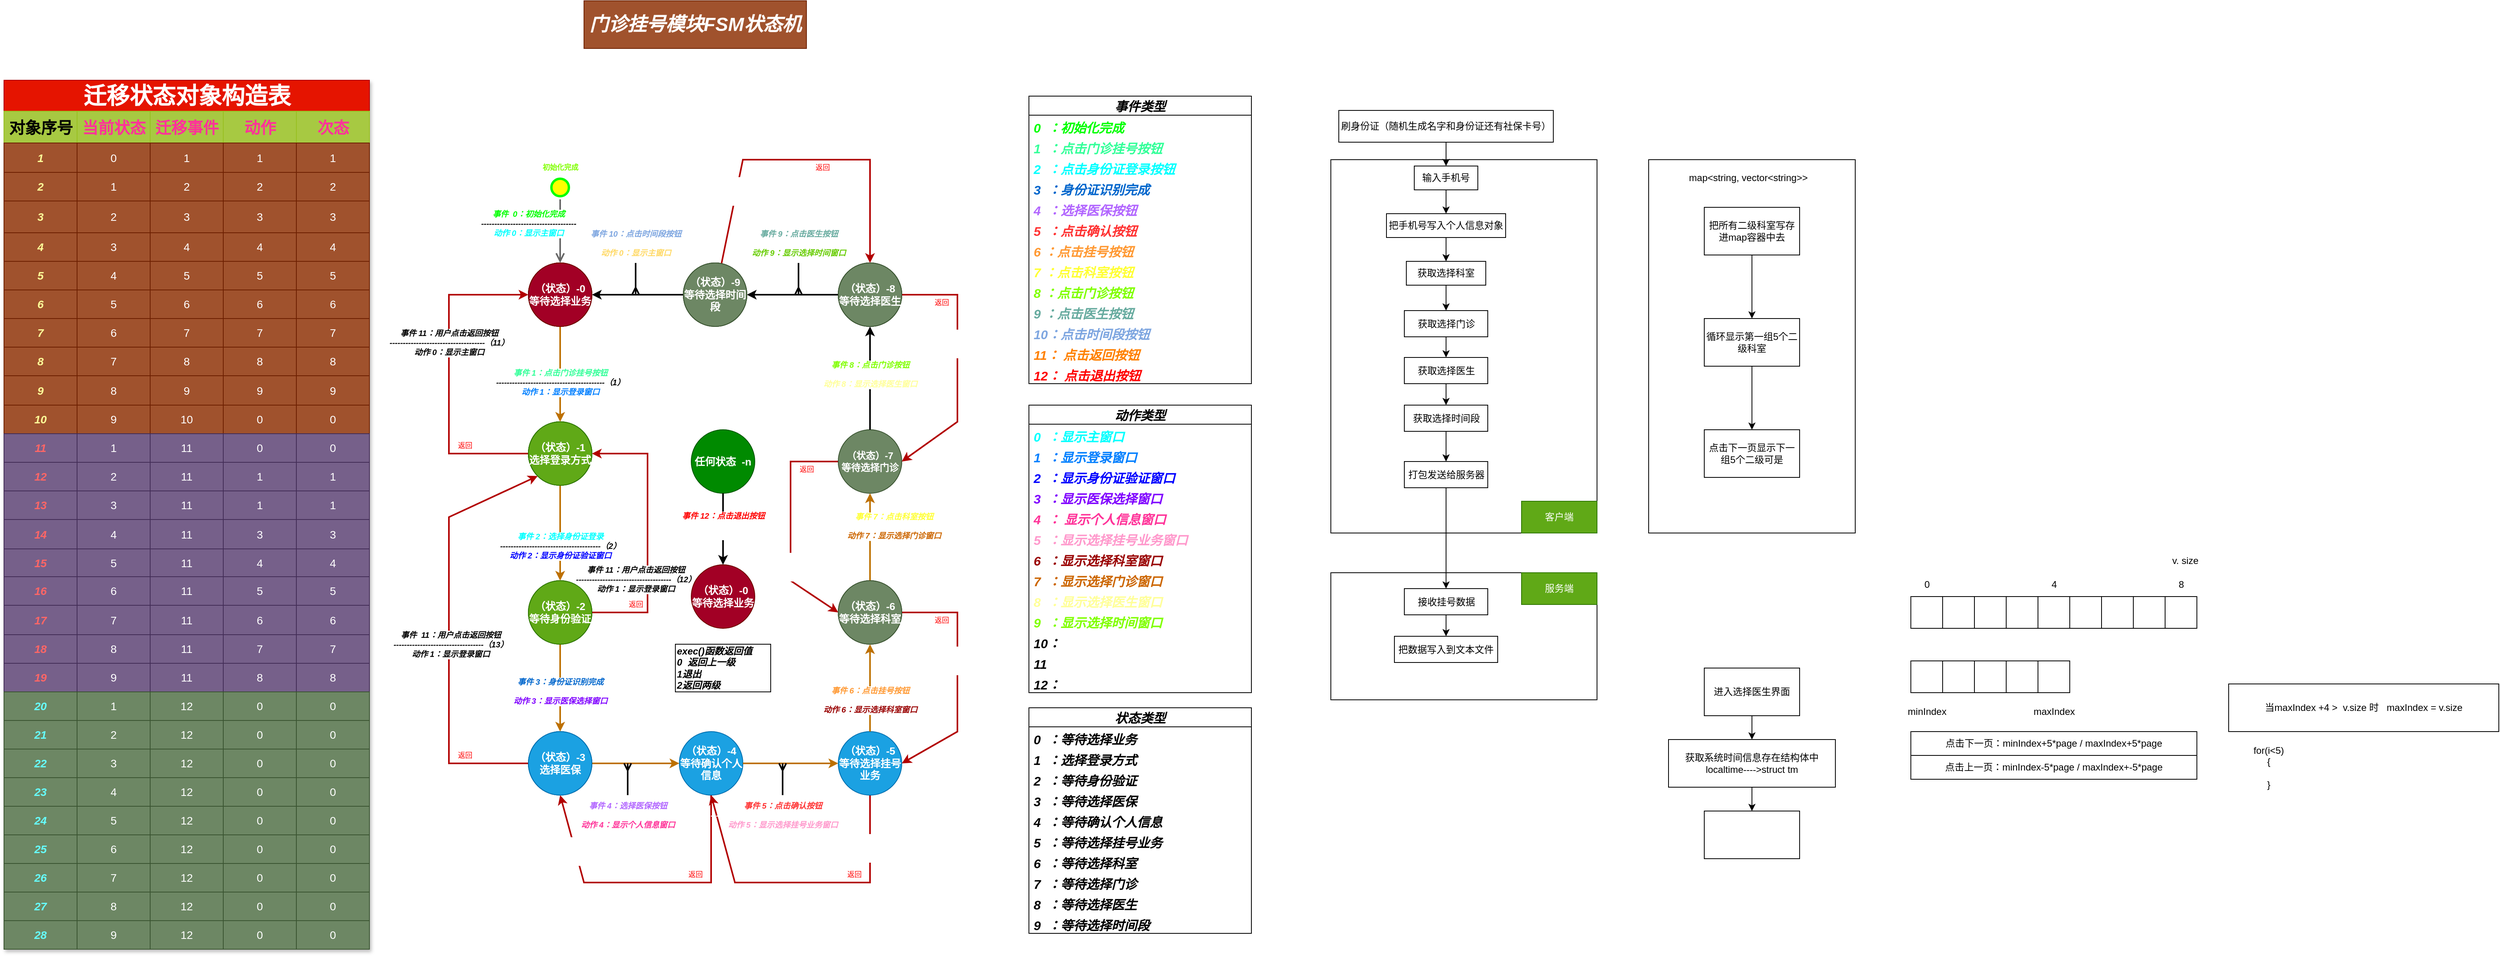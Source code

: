<mxfile version="20.8.16" type="device"><diagram name="第 1 页" id="x_cQPFL-xX3h8F7VUGjU"><mxGraphModel dx="1570" dy="1158" grid="1" gridSize="10" guides="1" tooltips="1" connect="1" arrows="1" fold="1" page="0" pageScale="1" pageWidth="827" pageHeight="1169" background="none" math="0" shadow="0"><root><mxCell id="0"/><mxCell id="1" parent="0"/><mxCell id="FtGPOc8RwygiR1qw07xT-21" value="" style="whiteSpace=wrap;html=1;" parent="1" vertex="1"><mxGeometry x="1070" y="690" width="335" height="160" as="geometry"/></mxCell><mxCell id="FtGPOc8RwygiR1qw07xT-9" value="" style="whiteSpace=wrap;html=1;" parent="1" vertex="1"><mxGeometry x="1070" y="170" width="335" height="470" as="geometry"/></mxCell><mxCell id="qc_HcleX2zYzvC0D_7u--293" value="门诊挂号模块FSM状态机" style="whiteSpace=wrap;html=1;labelBorderColor=none;strokeColor=#6D1F00;strokeWidth=1;fontSize=24;fontColor=#ffffff;fillColor=#a0522d;fontStyle=3" parent="1" vertex="1"><mxGeometry x="130" y="-30" width="280" height="60" as="geometry"/></mxCell><mxCell id="0XZfBdfIhxWTQgbNuaGg-4" value="事件类型" style="swimlane;fontStyle=3;childLayout=stackLayout;horizontal=1;startSize=24;fillColor=none;horizontalStack=0;resizeParent=1;resizeParentMax=0;resizeLast=0;collapsible=1;marginBottom=0;fontSize=16;" parent="1" vertex="1"><mxGeometry x="690" y="90" width="280" height="362" as="geometry"/></mxCell><mxCell id="0XZfBdfIhxWTQgbNuaGg-5" value="0  ：初始化完成" style="text;strokeColor=none;fillColor=none;align=left;verticalAlign=top;spacingLeft=4;spacingRight=4;overflow=hidden;rotatable=0;points=[[0,0.5],[1,0.5]];portConstraint=eastwest;fontSize=16;fontStyle=3;fontColor=#00ff00;" parent="0XZfBdfIhxWTQgbNuaGg-4" vertex="1"><mxGeometry y="24" width="280" height="26" as="geometry"/></mxCell><mxCell id="0XZfBdfIhxWTQgbNuaGg-6" value="1  ：点击门诊挂号按钮" style="text;strokeColor=none;fillColor=none;align=left;verticalAlign=top;spacingLeft=4;spacingRight=4;overflow=hidden;rotatable=0;points=[[0,0.5],[1,0.5]];portConstraint=eastwest;fontSize=16;fontStyle=3;fontColor=#33ff99;" parent="0XZfBdfIhxWTQgbNuaGg-4" vertex="1"><mxGeometry y="50" width="280" height="26" as="geometry"/></mxCell><mxCell id="0XZfBdfIhxWTQgbNuaGg-26" value="2  ：点击身份证登录按钮" style="text;strokeColor=none;fillColor=none;align=left;verticalAlign=top;spacingLeft=4;spacingRight=4;overflow=hidden;rotatable=0;points=[[0,0.5],[1,0.5]];portConstraint=eastwest;fontSize=16;fontStyle=3;fontColor=#00FFFF;" parent="0XZfBdfIhxWTQgbNuaGg-4" vertex="1"><mxGeometry y="76" width="280" height="26" as="geometry"/></mxCell><mxCell id="0XZfBdfIhxWTQgbNuaGg-27" value="3  ：身份证识别完成" style="text;strokeColor=none;fillColor=none;align=left;verticalAlign=top;spacingLeft=4;spacingRight=4;overflow=hidden;rotatable=0;points=[[0,0.5],[1,0.5]];portConstraint=eastwest;fontSize=16;fontStyle=3;fontColor=#0066CC;" parent="0XZfBdfIhxWTQgbNuaGg-4" vertex="1"><mxGeometry y="102" width="280" height="26" as="geometry"/></mxCell><mxCell id="0XZfBdfIhxWTQgbNuaGg-29" value="4  ：选择医保按钮" style="text;strokeColor=none;fillColor=none;align=left;verticalAlign=top;spacingLeft=4;spacingRight=4;overflow=hidden;rotatable=0;points=[[0,0.5],[1,0.5]];portConstraint=eastwest;fontSize=16;fontStyle=3;fontColor=#B266FF;" parent="0XZfBdfIhxWTQgbNuaGg-4" vertex="1"><mxGeometry y="128" width="280" height="26" as="geometry"/></mxCell><mxCell id="0XZfBdfIhxWTQgbNuaGg-28" value="5  ：点击确认按钮" style="text;strokeColor=none;fillColor=none;align=left;verticalAlign=top;spacingLeft=4;spacingRight=4;overflow=hidden;rotatable=0;points=[[0,0.5],[1,0.5]];portConstraint=eastwest;fontSize=16;fontStyle=3;fontColor=#FF3333;" parent="0XZfBdfIhxWTQgbNuaGg-4" vertex="1"><mxGeometry y="154" width="280" height="26" as="geometry"/></mxCell><mxCell id="0XZfBdfIhxWTQgbNuaGg-25" value="6 ：点击挂号按钮" style="text;strokeColor=none;fillColor=none;align=left;verticalAlign=top;spacingLeft=4;spacingRight=4;overflow=hidden;rotatable=0;points=[[0,0.5],[1,0.5]];portConstraint=eastwest;fontSize=16;fontStyle=3;fontColor=#FF9933;" parent="0XZfBdfIhxWTQgbNuaGg-4" vertex="1"><mxGeometry y="180" width="280" height="26" as="geometry"/></mxCell><mxCell id="0XZfBdfIhxWTQgbNuaGg-7" value="7 ：点击科室按钮" style="text;strokeColor=none;fillColor=none;align=left;verticalAlign=top;spacingLeft=4;spacingRight=4;overflow=hidden;rotatable=0;points=[[0,0.5],[1,0.5]];portConstraint=eastwest;fontSize=16;fontStyle=3;fontColor=#FFFF33;" parent="0XZfBdfIhxWTQgbNuaGg-4" vertex="1"><mxGeometry y="206" width="280" height="26" as="geometry"/></mxCell><mxCell id="0XZfBdfIhxWTQgbNuaGg-63" value="8 ：点击门诊按钮" style="text;strokeColor=none;fillColor=none;align=left;verticalAlign=top;spacingLeft=4;spacingRight=4;overflow=hidden;rotatable=0;points=[[0,0.5],[1,0.5]];portConstraint=eastwest;fontSize=16;fontStyle=3;fontColor=#80FF00;" parent="0XZfBdfIhxWTQgbNuaGg-4" vertex="1"><mxGeometry y="232" width="280" height="26" as="geometry"/></mxCell><mxCell id="0XZfBdfIhxWTQgbNuaGg-60" value="9 ：点击医生按钮" style="text;strokeColor=none;fillColor=none;align=left;verticalAlign=top;spacingLeft=4;spacingRight=4;overflow=hidden;rotatable=0;points=[[0,0.5],[1,0.5]];portConstraint=eastwest;fontSize=16;fontStyle=3;fontColor=#67AB9F;" parent="0XZfBdfIhxWTQgbNuaGg-4" vertex="1"><mxGeometry y="258" width="280" height="26" as="geometry"/></mxCell><mxCell id="0XZfBdfIhxWTQgbNuaGg-61" value="10：点击时间段按钮" style="text;strokeColor=none;fillColor=none;align=left;verticalAlign=top;spacingLeft=4;spacingRight=4;overflow=hidden;rotatable=0;points=[[0,0.5],[1,0.5]];portConstraint=eastwest;fontSize=16;fontStyle=3;fontColor=#7EA6E0;" parent="0XZfBdfIhxWTQgbNuaGg-4" vertex="1"><mxGeometry y="284" width="280" height="26" as="geometry"/></mxCell><mxCell id="0XZfBdfIhxWTQgbNuaGg-62" value="11： 点击返回按钮" style="text;strokeColor=none;fillColor=none;align=left;verticalAlign=top;spacingLeft=4;spacingRight=4;overflow=hidden;rotatable=0;points=[[0,0.5],[1,0.5]];portConstraint=eastwest;fontSize=16;fontStyle=3;fontColor=#FF8000;" parent="0XZfBdfIhxWTQgbNuaGg-4" vertex="1"><mxGeometry y="310" width="280" height="26" as="geometry"/></mxCell><mxCell id="0XZfBdfIhxWTQgbNuaGg-59" value="12： 点击退出按钮" style="text;strokeColor=none;fillColor=none;align=left;verticalAlign=top;spacingLeft=4;spacingRight=4;overflow=hidden;rotatable=0;points=[[0,0.5],[1,0.5]];portConstraint=eastwest;fontSize=16;fontStyle=3;fontColor=#FF0000;" parent="0XZfBdfIhxWTQgbNuaGg-4" vertex="1"><mxGeometry y="336" width="280" height="26" as="geometry"/></mxCell><mxCell id="0XZfBdfIhxWTQgbNuaGg-30" value="状态类型" style="swimlane;fontStyle=3;childLayout=stackLayout;horizontal=1;startSize=24;fillColor=none;horizontalStack=0;resizeParent=1;resizeParentMax=0;resizeLast=0;collapsible=1;marginBottom=0;fontSize=16;" parent="1" vertex="1"><mxGeometry x="690" y="860" width="280" height="284" as="geometry"/></mxCell><mxCell id="0XZfBdfIhxWTQgbNuaGg-31" value="0  ：等待选择业务" style="text;strokeColor=none;fillColor=none;align=left;verticalAlign=top;spacingLeft=4;spacingRight=4;overflow=hidden;rotatable=0;points=[[0,0.5],[1,0.5]];portConstraint=eastwest;fontSize=16;fontStyle=3" parent="0XZfBdfIhxWTQgbNuaGg-30" vertex="1"><mxGeometry y="24" width="280" height="26" as="geometry"/></mxCell><mxCell id="0XZfBdfIhxWTQgbNuaGg-32" value="1  ：选择登录方式" style="text;strokeColor=none;fillColor=none;align=left;verticalAlign=top;spacingLeft=4;spacingRight=4;overflow=hidden;rotatable=0;points=[[0,0.5],[1,0.5]];portConstraint=eastwest;fontSize=16;fontStyle=3" parent="0XZfBdfIhxWTQgbNuaGg-30" vertex="1"><mxGeometry y="50" width="280" height="26" as="geometry"/></mxCell><mxCell id="0XZfBdfIhxWTQgbNuaGg-33" value="2  ：等待身份验证" style="text;strokeColor=none;fillColor=none;align=left;verticalAlign=top;spacingLeft=4;spacingRight=4;overflow=hidden;rotatable=0;points=[[0,0.5],[1,0.5]];portConstraint=eastwest;fontSize=16;fontStyle=3" parent="0XZfBdfIhxWTQgbNuaGg-30" vertex="1"><mxGeometry y="76" width="280" height="26" as="geometry"/></mxCell><mxCell id="0XZfBdfIhxWTQgbNuaGg-34" value="3  ：等待选择医保" style="text;strokeColor=none;fillColor=none;align=left;verticalAlign=top;spacingLeft=4;spacingRight=4;overflow=hidden;rotatable=0;points=[[0,0.5],[1,0.5]];portConstraint=eastwest;fontSize=16;fontStyle=3" parent="0XZfBdfIhxWTQgbNuaGg-30" vertex="1"><mxGeometry y="102" width="280" height="26" as="geometry"/></mxCell><mxCell id="0XZfBdfIhxWTQgbNuaGg-35" value="4  ：等待确认个人信息" style="text;strokeColor=none;fillColor=none;align=left;verticalAlign=top;spacingLeft=4;spacingRight=4;overflow=hidden;rotatable=0;points=[[0,0.5],[1,0.5]];portConstraint=eastwest;fontSize=16;fontStyle=3" parent="0XZfBdfIhxWTQgbNuaGg-30" vertex="1"><mxGeometry y="128" width="280" height="26" as="geometry"/></mxCell><mxCell id="0XZfBdfIhxWTQgbNuaGg-36" value="5  ：等待选择挂号业务" style="text;strokeColor=none;fillColor=none;align=left;verticalAlign=top;spacingLeft=4;spacingRight=4;overflow=hidden;rotatable=0;points=[[0,0.5],[1,0.5]];portConstraint=eastwest;fontSize=16;fontStyle=3" parent="0XZfBdfIhxWTQgbNuaGg-30" vertex="1"><mxGeometry y="154" width="280" height="26" as="geometry"/></mxCell><mxCell id="0XZfBdfIhxWTQgbNuaGg-37" value="6  ：等待选择科室" style="text;strokeColor=none;fillColor=none;align=left;verticalAlign=top;spacingLeft=4;spacingRight=4;overflow=hidden;rotatable=0;points=[[0,0.5],[1,0.5]];portConstraint=eastwest;fontSize=16;fontStyle=3" parent="0XZfBdfIhxWTQgbNuaGg-30" vertex="1"><mxGeometry y="180" width="280" height="26" as="geometry"/></mxCell><mxCell id="0XZfBdfIhxWTQgbNuaGg-38" value="7  ：等待选择门诊" style="text;strokeColor=none;fillColor=none;align=left;verticalAlign=top;spacingLeft=4;spacingRight=4;overflow=hidden;rotatable=0;points=[[0,0.5],[1,0.5]];portConstraint=eastwest;fontSize=16;fontStyle=3" parent="0XZfBdfIhxWTQgbNuaGg-30" vertex="1"><mxGeometry y="206" width="280" height="26" as="geometry"/></mxCell><mxCell id="0XZfBdfIhxWTQgbNuaGg-116" value="8  ：等待选择医生" style="text;strokeColor=none;fillColor=none;align=left;verticalAlign=top;spacingLeft=4;spacingRight=4;overflow=hidden;rotatable=0;points=[[0,0.5],[1,0.5]];portConstraint=eastwest;fontSize=16;fontStyle=3" parent="0XZfBdfIhxWTQgbNuaGg-30" vertex="1"><mxGeometry y="232" width="280" height="26" as="geometry"/></mxCell><mxCell id="0XZfBdfIhxWTQgbNuaGg-117" value="9  ：等待选择时间段" style="text;strokeColor=none;fillColor=none;align=left;verticalAlign=top;spacingLeft=4;spacingRight=4;overflow=hidden;rotatable=0;points=[[0,0.5],[1,0.5]];portConstraint=eastwest;fontSize=16;fontStyle=3" parent="0XZfBdfIhxWTQgbNuaGg-30" vertex="1"><mxGeometry y="258" width="280" height="26" as="geometry"/></mxCell><mxCell id="0XZfBdfIhxWTQgbNuaGg-39" value="动作类型" style="swimlane;fontStyle=3;childLayout=stackLayout;horizontal=1;startSize=24;fillColor=none;horizontalStack=0;resizeParent=1;resizeParentMax=0;resizeLast=0;collapsible=1;marginBottom=0;fontSize=16;" parent="1" vertex="1"><mxGeometry x="690" y="479" width="280" height="362" as="geometry"/></mxCell><mxCell id="0XZfBdfIhxWTQgbNuaGg-40" value="0  ：显示主窗口" style="text;strokeColor=none;fillColor=none;align=left;verticalAlign=top;spacingLeft=4;spacingRight=4;overflow=hidden;rotatable=0;points=[[0,0.5],[1,0.5]];portConstraint=eastwest;fontSize=16;fontColor=#00FFFF;fontStyle=3" parent="0XZfBdfIhxWTQgbNuaGg-39" vertex="1"><mxGeometry y="24" width="280" height="26" as="geometry"/></mxCell><mxCell id="0XZfBdfIhxWTQgbNuaGg-41" value="1  ：显示登录窗口" style="text;strokeColor=none;fillColor=none;align=left;verticalAlign=top;spacingLeft=4;spacingRight=4;overflow=hidden;rotatable=0;points=[[0,0.5],[1,0.5]];portConstraint=eastwest;fontSize=16;fontStyle=3;fontColor=#007FFF;" parent="0XZfBdfIhxWTQgbNuaGg-39" vertex="1"><mxGeometry y="50" width="280" height="26" as="geometry"/></mxCell><mxCell id="0XZfBdfIhxWTQgbNuaGg-42" value="2  ：显示身份证验证窗口" style="text;strokeColor=none;fillColor=none;align=left;verticalAlign=top;spacingLeft=4;spacingRight=4;overflow=hidden;rotatable=0;points=[[0,0.5],[1,0.5]];portConstraint=eastwest;fontSize=16;fontStyle=3;fontColor=#0000FF;" parent="0XZfBdfIhxWTQgbNuaGg-39" vertex="1"><mxGeometry y="76" width="280" height="26" as="geometry"/></mxCell><mxCell id="0XZfBdfIhxWTQgbNuaGg-43" value="3  ：显示医保选择窗口" style="text;strokeColor=none;fillColor=none;align=left;verticalAlign=top;spacingLeft=4;spacingRight=4;overflow=hidden;rotatable=0;points=[[0,0.5],[1,0.5]];portConstraint=eastwest;fontSize=16;fontStyle=3;fontColor=#7F00FF;" parent="0XZfBdfIhxWTQgbNuaGg-39" vertex="1"><mxGeometry y="102" width="280" height="26" as="geometry"/></mxCell><mxCell id="0XZfBdfIhxWTQgbNuaGg-44" value="4  ： 显示个人信息窗口" style="text;strokeColor=none;fillColor=none;align=left;verticalAlign=top;spacingLeft=4;spacingRight=4;overflow=hidden;rotatable=0;points=[[0,0.5],[1,0.5]];portConstraint=eastwest;fontSize=16;fontStyle=3;fontColor=#FF3399;" parent="0XZfBdfIhxWTQgbNuaGg-39" vertex="1"><mxGeometry y="128" width="280" height="26" as="geometry"/></mxCell><mxCell id="0XZfBdfIhxWTQgbNuaGg-45" value="5  ：显示选择挂号业务窗口" style="text;strokeColor=none;fillColor=none;align=left;verticalAlign=top;spacingLeft=4;spacingRight=4;overflow=hidden;rotatable=0;points=[[0,0.5],[1,0.5]];portConstraint=eastwest;fontSize=16;fontStyle=3;fontColor=#FF99CC;" parent="0XZfBdfIhxWTQgbNuaGg-39" vertex="1"><mxGeometry y="154" width="280" height="26" as="geometry"/></mxCell><mxCell id="0XZfBdfIhxWTQgbNuaGg-46" value="6  ：显示选择科室窗口" style="text;strokeColor=none;fillColor=none;align=left;verticalAlign=top;spacingLeft=4;spacingRight=4;overflow=hidden;rotatable=0;points=[[0,0.5],[1,0.5]];portConstraint=eastwest;fontSize=16;fontStyle=3;fontColor=#990000;" parent="0XZfBdfIhxWTQgbNuaGg-39" vertex="1"><mxGeometry y="180" width="280" height="26" as="geometry"/></mxCell><mxCell id="0XZfBdfIhxWTQgbNuaGg-47" value="7  ：显示选择门诊窗口" style="text;strokeColor=none;fillColor=none;align=left;verticalAlign=top;spacingLeft=4;spacingRight=4;overflow=hidden;rotatable=0;points=[[0,0.5],[1,0.5]];portConstraint=eastwest;fontSize=16;fontStyle=3;fontColor=#CC6600;" parent="0XZfBdfIhxWTQgbNuaGg-39" vertex="1"><mxGeometry y="206" width="280" height="26" as="geometry"/></mxCell><mxCell id="0XZfBdfIhxWTQgbNuaGg-72" value="8  ：显示选择医生窗口" style="text;strokeColor=none;fillColor=none;align=left;verticalAlign=top;spacingLeft=4;spacingRight=4;overflow=hidden;rotatable=0;points=[[0,0.5],[1,0.5]];portConstraint=eastwest;fontSize=16;fontStyle=3;fontColor=#FFFF99;" parent="0XZfBdfIhxWTQgbNuaGg-39" vertex="1"><mxGeometry y="232" width="280" height="26" as="geometry"/></mxCell><mxCell id="0XZfBdfIhxWTQgbNuaGg-73" value="9  ：显示选择时间窗口" style="text;strokeColor=none;fillColor=none;align=left;verticalAlign=top;spacingLeft=4;spacingRight=4;overflow=hidden;rotatable=0;points=[[0,0.5],[1,0.5]];portConstraint=eastwest;fontSize=16;fontStyle=3;fontColor=#80FF00;" parent="0XZfBdfIhxWTQgbNuaGg-39" vertex="1"><mxGeometry y="258" width="280" height="26" as="geometry"/></mxCell><mxCell id="0XZfBdfIhxWTQgbNuaGg-82" value="10：" style="text;strokeColor=none;fillColor=none;align=left;verticalAlign=top;spacingLeft=4;spacingRight=4;overflow=hidden;rotatable=0;points=[[0,0.5],[1,0.5]];portConstraint=eastwest;fontSize=16;fontStyle=3" parent="0XZfBdfIhxWTQgbNuaGg-39" vertex="1"><mxGeometry y="284" width="280" height="26" as="geometry"/></mxCell><mxCell id="0XZfBdfIhxWTQgbNuaGg-81" value="11" style="text;strokeColor=none;fillColor=none;align=left;verticalAlign=top;spacingLeft=4;spacingRight=4;overflow=hidden;rotatable=0;points=[[0,0.5],[1,0.5]];portConstraint=eastwest;fontSize=16;fontStyle=3" parent="0XZfBdfIhxWTQgbNuaGg-39" vertex="1"><mxGeometry y="310" width="280" height="26" as="geometry"/></mxCell><mxCell id="0XZfBdfIhxWTQgbNuaGg-83" value="12：" style="text;strokeColor=none;fillColor=none;align=left;verticalAlign=top;spacingLeft=4;spacingRight=4;overflow=hidden;rotatable=0;points=[[0,0.5],[1,0.5]];portConstraint=eastwest;fontSize=16;fontStyle=3" parent="0XZfBdfIhxWTQgbNuaGg-39" vertex="1"><mxGeometry y="336" width="280" height="26" as="geometry"/></mxCell><mxCell id="0XZfBdfIhxWTQgbNuaGg-147" value="Assets" style="childLayout=tableLayout;recursiveResize=0;strokeColor=#98bf21;fillColor=#A7C942;shadow=1;labelBorderColor=default;fontSize=14;fontColor=#FF0000;" parent="1" vertex="1"><mxGeometry x="-600" y="70" width="460" height="1094" as="geometry"/></mxCell><mxCell id="0XZfBdfIhxWTQgbNuaGg-181" style="shape=tableRow;horizontal=0;startSize=0;swimlaneHead=0;swimlaneBody=0;top=0;left=0;bottom=0;right=0;dropTarget=0;collapsible=0;recursiveResize=0;expand=0;fontStyle=0;strokeColor=inherit;fillColor=#ffffff;labelBorderColor=default;fontSize=14;fontColor=#FF0000;" parent="0XZfBdfIhxWTQgbNuaGg-147" vertex="1"><mxGeometry width="460" height="39" as="geometry"/></mxCell><mxCell id="0XZfBdfIhxWTQgbNuaGg-182" value="迁移状态对象构造表" style="connectable=0;recursiveResize=0;strokeColor=#B20000;fillColor=#e51400;align=center;fontStyle=1;fontColor=#ffffff;html=1;labelBorderColor=none;fontSize=29;rowspan=1;colspan=5;" parent="0XZfBdfIhxWTQgbNuaGg-181" vertex="1"><mxGeometry width="460" height="39" as="geometry"><mxRectangle width="92" height="39" as="alternateBounds"/></mxGeometry></mxCell><mxCell id="0XZfBdfIhxWTQgbNuaGg-183" style="connectable=0;recursiveResize=0;strokeColor=inherit;fillColor=#A7C942;align=center;fontStyle=1;fontColor=#FFFFFF;html=1;labelBorderColor=default;fontSize=14;" parent="0XZfBdfIhxWTQgbNuaGg-181" vertex="1" visible="0"><mxGeometry x="92" width="92" height="39" as="geometry"><mxRectangle width="92" height="39" as="alternateBounds"/></mxGeometry></mxCell><mxCell id="0XZfBdfIhxWTQgbNuaGg-184" style="connectable=0;recursiveResize=0;strokeColor=inherit;fillColor=#A7C942;align=center;fontStyle=1;fontColor=#FFFFFF;html=1;labelBorderColor=default;fontSize=14;" parent="0XZfBdfIhxWTQgbNuaGg-181" vertex="1" visible="0"><mxGeometry x="184" width="92" height="39" as="geometry"><mxRectangle width="92" height="39" as="alternateBounds"/></mxGeometry></mxCell><mxCell id="0XZfBdfIhxWTQgbNuaGg-185" style="connectable=0;recursiveResize=0;strokeColor=inherit;fillColor=#A7C942;align=center;fontStyle=1;fontColor=#FFFFFF;html=1;labelBorderColor=default;fontSize=14;" parent="0XZfBdfIhxWTQgbNuaGg-181" vertex="1" visible="0"><mxGeometry x="276" width="92" height="39" as="geometry"><mxRectangle width="92" height="39" as="alternateBounds"/></mxGeometry></mxCell><mxCell id="0XZfBdfIhxWTQgbNuaGg-186" style="connectable=0;recursiveResize=0;strokeColor=inherit;fillColor=#A7C942;align=center;fontStyle=1;fontColor=#FFFFFF;html=1;labelBorderColor=default;fontSize=14;" parent="0XZfBdfIhxWTQgbNuaGg-181" vertex="1" visible="0"><mxGeometry x="368" width="92" height="39" as="geometry"><mxRectangle width="92" height="39" as="alternateBounds"/></mxGeometry></mxCell><mxCell id="0XZfBdfIhxWTQgbNuaGg-148" style="shape=tableRow;horizontal=0;startSize=0;swimlaneHead=0;swimlaneBody=0;top=0;left=0;bottom=0;right=0;dropTarget=0;collapsible=0;recursiveResize=0;expand=0;fontStyle=0;strokeColor=inherit;fillColor=#ffffff;labelBorderColor=none;fontSize=14;fontColor=#FF0000;" parent="0XZfBdfIhxWTQgbNuaGg-147" vertex="1"><mxGeometry y="39" width="460" height="40" as="geometry"/></mxCell><mxCell id="0XZfBdfIhxWTQgbNuaGg-149" value="对象序号" style="connectable=0;recursiveResize=0;strokeColor=inherit;fillColor=#A7C942;align=center;fontStyle=1;fontColor=#000000;html=1;labelBorderColor=none;fontSize=20;" parent="0XZfBdfIhxWTQgbNuaGg-148" vertex="1"><mxGeometry width="92" height="40" as="geometry"><mxRectangle width="92" height="40" as="alternateBounds"/></mxGeometry></mxCell><mxCell id="0XZfBdfIhxWTQgbNuaGg-150" value="当前状态" style="connectable=0;recursiveResize=0;strokeColor=inherit;fillColor=#A7C942;align=center;fontStyle=1;fontColor=#FF3399;html=1;labelBorderColor=none;fontSize=20;" parent="0XZfBdfIhxWTQgbNuaGg-148" vertex="1"><mxGeometry x="92" width="92" height="40" as="geometry"><mxRectangle width="92" height="40" as="alternateBounds"/></mxGeometry></mxCell><mxCell id="0XZfBdfIhxWTQgbNuaGg-151" value="迁移事件" style="connectable=0;recursiveResize=0;strokeColor=inherit;fillColor=#A7C942;align=center;fontStyle=1;fontColor=#FF3399;html=1;labelBorderColor=none;fontSize=20;" parent="0XZfBdfIhxWTQgbNuaGg-148" vertex="1"><mxGeometry x="184" width="92" height="40" as="geometry"><mxRectangle width="92" height="40" as="alternateBounds"/></mxGeometry></mxCell><mxCell id="0XZfBdfIhxWTQgbNuaGg-176" value="动作" style="connectable=0;recursiveResize=0;strokeColor=inherit;fillColor=#A7C942;align=center;fontStyle=1;fontColor=#FF3399;html=1;labelBorderColor=none;fontSize=20;" parent="0XZfBdfIhxWTQgbNuaGg-148" vertex="1"><mxGeometry x="276" width="92" height="40" as="geometry"><mxRectangle width="92" height="40" as="alternateBounds"/></mxGeometry></mxCell><mxCell id="0XZfBdfIhxWTQgbNuaGg-187" value="次态" style="connectable=0;recursiveResize=0;strokeColor=inherit;fillColor=#A7C942;align=center;fontStyle=1;fontColor=#FF3399;html=1;labelBorderColor=none;fontSize=20;" parent="0XZfBdfIhxWTQgbNuaGg-148" vertex="1"><mxGeometry x="368" width="92" height="40" as="geometry"><mxRectangle width="92" height="40" as="alternateBounds"/></mxGeometry></mxCell><mxCell id="0XZfBdfIhxWTQgbNuaGg-152" value="" style="shape=tableRow;horizontal=0;startSize=0;swimlaneHead=0;swimlaneBody=0;top=0;left=0;bottom=0;right=0;dropTarget=0;collapsible=0;recursiveResize=0;expand=0;fontStyle=0;strokeColor=inherit;fillColor=#ffffff;labelBorderColor=none;fontSize=14;fontColor=#FF0000;" parent="0XZfBdfIhxWTQgbNuaGg-147" vertex="1"><mxGeometry y="79" width="460" height="37" as="geometry"/></mxCell><mxCell id="0XZfBdfIhxWTQgbNuaGg-153" value="1" style="connectable=0;recursiveResize=0;strokeColor=#6D1F00;fillColor=#a0522d;align=center;whiteSpace=wrap;html=1;labelBorderColor=none;fontSize=14;fontColor=#FFFF99;fontStyle=3" parent="0XZfBdfIhxWTQgbNuaGg-152" vertex="1"><mxGeometry width="92" height="37" as="geometry"><mxRectangle width="92" height="37" as="alternateBounds"/></mxGeometry></mxCell><mxCell id="0XZfBdfIhxWTQgbNuaGg-154" value="0" style="connectable=0;recursiveResize=0;strokeColor=#6D1F00;fillColor=#a0522d;align=center;whiteSpace=wrap;html=1;labelBorderColor=none;fontSize=14;fontColor=#ffffff;" parent="0XZfBdfIhxWTQgbNuaGg-152" vertex="1"><mxGeometry x="92" width="92" height="37" as="geometry"><mxRectangle width="92" height="37" as="alternateBounds"/></mxGeometry></mxCell><mxCell id="0XZfBdfIhxWTQgbNuaGg-155" value="1" style="connectable=0;recursiveResize=0;strokeColor=#6D1F00;fillColor=#a0522d;align=center;whiteSpace=wrap;html=1;labelBorderColor=none;fontSize=14;fontColor=#ffffff;" parent="0XZfBdfIhxWTQgbNuaGg-152" vertex="1"><mxGeometry x="184" width="92" height="37" as="geometry"><mxRectangle width="92" height="37" as="alternateBounds"/></mxGeometry></mxCell><mxCell id="0XZfBdfIhxWTQgbNuaGg-177" value="1" style="connectable=0;recursiveResize=0;strokeColor=#6D1F00;fillColor=#a0522d;align=center;whiteSpace=wrap;html=1;labelBorderColor=none;fontSize=14;fontColor=#ffffff;" parent="0XZfBdfIhxWTQgbNuaGg-152" vertex="1"><mxGeometry x="276" width="92" height="37" as="geometry"><mxRectangle width="92" height="37" as="alternateBounds"/></mxGeometry></mxCell><mxCell id="0XZfBdfIhxWTQgbNuaGg-188" value="1" style="connectable=0;recursiveResize=0;strokeColor=#6D1F00;fillColor=#a0522d;align=center;whiteSpace=wrap;html=1;labelBorderColor=none;fontSize=14;fontColor=#ffffff;" parent="0XZfBdfIhxWTQgbNuaGg-152" vertex="1"><mxGeometry x="368" width="92" height="37" as="geometry"><mxRectangle width="92" height="37" as="alternateBounds"/></mxGeometry></mxCell><mxCell id="0XZfBdfIhxWTQgbNuaGg-156" value="" style="shape=tableRow;horizontal=0;startSize=0;swimlaneHead=0;swimlaneBody=0;top=0;left=0;bottom=0;right=0;dropTarget=0;collapsible=0;recursiveResize=0;expand=0;fontStyle=1;strokeColor=inherit;fillColor=#EAF2D3;labelBorderColor=none;fontSize=14;fontColor=#FF0000;" parent="0XZfBdfIhxWTQgbNuaGg-147" vertex="1"><mxGeometry y="116" width="460" height="36" as="geometry"/></mxCell><mxCell id="0XZfBdfIhxWTQgbNuaGg-157" value="2" style="connectable=0;recursiveResize=0;strokeColor=#6D1F00;fillColor=#a0522d;whiteSpace=wrap;html=1;labelBorderColor=none;fontSize=14;fontColor=#FFFF99;fontStyle=3" parent="0XZfBdfIhxWTQgbNuaGg-156" vertex="1"><mxGeometry width="92" height="36" as="geometry"><mxRectangle width="92" height="36" as="alternateBounds"/></mxGeometry></mxCell><mxCell id="0XZfBdfIhxWTQgbNuaGg-158" value="1" style="connectable=0;recursiveResize=0;strokeColor=#6D1F00;fillColor=#a0522d;whiteSpace=wrap;html=1;labelBorderColor=none;fontSize=14;fontColor=#ffffff;" parent="0XZfBdfIhxWTQgbNuaGg-156" vertex="1"><mxGeometry x="92" width="92" height="36" as="geometry"><mxRectangle width="92" height="36" as="alternateBounds"/></mxGeometry></mxCell><mxCell id="0XZfBdfIhxWTQgbNuaGg-159" value="2" style="connectable=0;recursiveResize=0;strokeColor=#6D1F00;fillColor=#a0522d;whiteSpace=wrap;html=1;labelBorderColor=none;fontSize=14;fontColor=#ffffff;" parent="0XZfBdfIhxWTQgbNuaGg-156" vertex="1"><mxGeometry x="184" width="92" height="36" as="geometry"><mxRectangle width="92" height="36" as="alternateBounds"/></mxGeometry></mxCell><mxCell id="0XZfBdfIhxWTQgbNuaGg-178" value="2" style="connectable=0;recursiveResize=0;strokeColor=#6D1F00;fillColor=#a0522d;whiteSpace=wrap;html=1;labelBorderColor=none;fontSize=14;fontColor=#ffffff;" parent="0XZfBdfIhxWTQgbNuaGg-156" vertex="1"><mxGeometry x="276" width="92" height="36" as="geometry"><mxRectangle width="92" height="36" as="alternateBounds"/></mxGeometry></mxCell><mxCell id="0XZfBdfIhxWTQgbNuaGg-189" value="2" style="connectable=0;recursiveResize=0;strokeColor=#6D1F00;fillColor=#a0522d;whiteSpace=wrap;html=1;labelBorderColor=none;fontSize=14;fontColor=#ffffff;" parent="0XZfBdfIhxWTQgbNuaGg-156" vertex="1"><mxGeometry x="368" width="92" height="36" as="geometry"><mxRectangle width="92" height="36" as="alternateBounds"/></mxGeometry></mxCell><mxCell id="0XZfBdfIhxWTQgbNuaGg-160" value="" style="shape=tableRow;horizontal=0;startSize=0;swimlaneHead=0;swimlaneBody=0;top=0;left=0;bottom=0;right=0;dropTarget=0;collapsible=0;recursiveResize=0;expand=0;fontStyle=0;strokeColor=inherit;fillColor=#ffffff;labelBorderColor=none;fontSize=14;fontColor=#FF0000;" parent="0XZfBdfIhxWTQgbNuaGg-147" vertex="1"><mxGeometry y="152" width="460" height="40" as="geometry"/></mxCell><mxCell id="0XZfBdfIhxWTQgbNuaGg-161" value="3" style="connectable=0;recursiveResize=0;strokeColor=#6D1F00;fillColor=#a0522d;fontStyle=3;align=center;whiteSpace=wrap;html=1;labelBorderColor=none;fontSize=14;fontColor=#FFFF99;" parent="0XZfBdfIhxWTQgbNuaGg-160" vertex="1"><mxGeometry width="92" height="40" as="geometry"><mxRectangle width="92" height="40" as="alternateBounds"/></mxGeometry></mxCell><mxCell id="0XZfBdfIhxWTQgbNuaGg-162" value="2" style="connectable=0;recursiveResize=0;strokeColor=#6D1F00;fillColor=#a0522d;fontStyle=0;align=center;whiteSpace=wrap;html=1;labelBorderColor=none;fontSize=14;fontColor=#ffffff;" parent="0XZfBdfIhxWTQgbNuaGg-160" vertex="1"><mxGeometry x="92" width="92" height="40" as="geometry"><mxRectangle width="92" height="40" as="alternateBounds"/></mxGeometry></mxCell><mxCell id="0XZfBdfIhxWTQgbNuaGg-163" value="3" style="connectable=0;recursiveResize=0;strokeColor=#6D1F00;fillColor=#a0522d;fontStyle=0;align=center;whiteSpace=wrap;html=1;labelBorderColor=none;fontSize=14;fontColor=#ffffff;" parent="0XZfBdfIhxWTQgbNuaGg-160" vertex="1"><mxGeometry x="184" width="92" height="40" as="geometry"><mxRectangle width="92" height="40" as="alternateBounds"/></mxGeometry></mxCell><mxCell id="0XZfBdfIhxWTQgbNuaGg-179" value="3" style="connectable=0;recursiveResize=0;strokeColor=#6D1F00;fillColor=#a0522d;fontStyle=0;align=center;whiteSpace=wrap;html=1;labelBorderColor=none;fontSize=14;fontColor=#ffffff;" parent="0XZfBdfIhxWTQgbNuaGg-160" vertex="1"><mxGeometry x="276" width="92" height="40" as="geometry"><mxRectangle width="92" height="40" as="alternateBounds"/></mxGeometry></mxCell><mxCell id="0XZfBdfIhxWTQgbNuaGg-190" value="3" style="connectable=0;recursiveResize=0;strokeColor=#6D1F00;fillColor=#a0522d;fontStyle=0;align=center;whiteSpace=wrap;html=1;labelBorderColor=none;fontSize=14;fontColor=#ffffff;" parent="0XZfBdfIhxWTQgbNuaGg-160" vertex="1"><mxGeometry x="368" width="92" height="40" as="geometry"><mxRectangle width="92" height="40" as="alternateBounds"/></mxGeometry></mxCell><mxCell id="0XZfBdfIhxWTQgbNuaGg-164" value="" style="shape=tableRow;horizontal=0;startSize=0;swimlaneHead=0;swimlaneBody=0;top=0;left=0;bottom=0;right=0;dropTarget=0;collapsible=0;recursiveResize=0;expand=0;fontStyle=1;strokeColor=inherit;fillColor=#EAF2D3;labelBorderColor=none;fontSize=14;fontColor=#FF0000;" parent="0XZfBdfIhxWTQgbNuaGg-147" vertex="1"><mxGeometry y="192" width="460" height="36" as="geometry"/></mxCell><mxCell id="0XZfBdfIhxWTQgbNuaGg-165" value="4" style="connectable=0;recursiveResize=0;strokeColor=#6D1F00;fillColor=#a0522d;whiteSpace=wrap;html=1;labelBorderColor=none;fontSize=14;fontColor=#FFFF99;fontStyle=3" parent="0XZfBdfIhxWTQgbNuaGg-164" vertex="1"><mxGeometry width="92" height="36" as="geometry"><mxRectangle width="92" height="36" as="alternateBounds"/></mxGeometry></mxCell><mxCell id="0XZfBdfIhxWTQgbNuaGg-166" value="3" style="connectable=0;recursiveResize=0;strokeColor=#6D1F00;fillColor=#a0522d;whiteSpace=wrap;html=1;labelBorderColor=none;fontSize=14;fontColor=#ffffff;" parent="0XZfBdfIhxWTQgbNuaGg-164" vertex="1"><mxGeometry x="92" width="92" height="36" as="geometry"><mxRectangle width="92" height="36" as="alternateBounds"/></mxGeometry></mxCell><mxCell id="0XZfBdfIhxWTQgbNuaGg-167" value="4" style="connectable=0;recursiveResize=0;strokeColor=#6D1F00;fillColor=#a0522d;whiteSpace=wrap;html=1;labelBorderColor=none;fontSize=14;fontColor=#ffffff;" parent="0XZfBdfIhxWTQgbNuaGg-164" vertex="1"><mxGeometry x="184" width="92" height="36" as="geometry"><mxRectangle width="92" height="36" as="alternateBounds"/></mxGeometry></mxCell><mxCell id="0XZfBdfIhxWTQgbNuaGg-180" value="4" style="connectable=0;recursiveResize=0;strokeColor=#6D1F00;fillColor=#a0522d;whiteSpace=wrap;html=1;labelBorderColor=none;fontSize=14;fontColor=#ffffff;" parent="0XZfBdfIhxWTQgbNuaGg-164" vertex="1"><mxGeometry x="276" width="92" height="36" as="geometry"><mxRectangle width="92" height="36" as="alternateBounds"/></mxGeometry></mxCell><mxCell id="0XZfBdfIhxWTQgbNuaGg-191" value="4" style="connectable=0;recursiveResize=0;strokeColor=#6D1F00;fillColor=#a0522d;whiteSpace=wrap;html=1;labelBorderColor=none;fontSize=14;fontColor=#ffffff;" parent="0XZfBdfIhxWTQgbNuaGg-164" vertex="1"><mxGeometry x="368" width="92" height="36" as="geometry"><mxRectangle width="92" height="36" as="alternateBounds"/></mxGeometry></mxCell><mxCell id="0XZfBdfIhxWTQgbNuaGg-192" style="shape=tableRow;horizontal=0;startSize=0;swimlaneHead=0;swimlaneBody=0;top=0;left=0;bottom=0;right=0;dropTarget=0;collapsible=0;recursiveResize=0;expand=0;fontStyle=1;strokeColor=inherit;fillColor=#EAF2D3;labelBorderColor=none;fontSize=14;fontColor=#FF0000;" parent="0XZfBdfIhxWTQgbNuaGg-147" vertex="1"><mxGeometry y="228" width="460" height="36" as="geometry"/></mxCell><mxCell id="0XZfBdfIhxWTQgbNuaGg-193" value="5" style="connectable=0;recursiveResize=0;strokeColor=#6D1F00;fillColor=#a0522d;whiteSpace=wrap;html=1;labelBorderColor=none;fontSize=14;fontColor=#FFFF99;fontStyle=3" parent="0XZfBdfIhxWTQgbNuaGg-192" vertex="1"><mxGeometry width="92" height="36" as="geometry"><mxRectangle width="92" height="36" as="alternateBounds"/></mxGeometry></mxCell><mxCell id="0XZfBdfIhxWTQgbNuaGg-194" value="4" style="connectable=0;recursiveResize=0;strokeColor=#6D1F00;fillColor=#a0522d;whiteSpace=wrap;html=1;labelBorderColor=none;fontSize=14;fontColor=#ffffff;" parent="0XZfBdfIhxWTQgbNuaGg-192" vertex="1"><mxGeometry x="92" width="92" height="36" as="geometry"><mxRectangle width="92" height="36" as="alternateBounds"/></mxGeometry></mxCell><mxCell id="0XZfBdfIhxWTQgbNuaGg-195" value="5" style="connectable=0;recursiveResize=0;strokeColor=#6D1F00;fillColor=#a0522d;whiteSpace=wrap;html=1;labelBorderColor=none;fontSize=14;fontColor=#ffffff;" parent="0XZfBdfIhxWTQgbNuaGg-192" vertex="1"><mxGeometry x="184" width="92" height="36" as="geometry"><mxRectangle width="92" height="36" as="alternateBounds"/></mxGeometry></mxCell><mxCell id="0XZfBdfIhxWTQgbNuaGg-196" value="5" style="connectable=0;recursiveResize=0;strokeColor=#6D1F00;fillColor=#a0522d;whiteSpace=wrap;html=1;labelBorderColor=none;fontSize=14;fontColor=#ffffff;" parent="0XZfBdfIhxWTQgbNuaGg-192" vertex="1"><mxGeometry x="276" width="92" height="36" as="geometry"><mxRectangle width="92" height="36" as="alternateBounds"/></mxGeometry></mxCell><mxCell id="0XZfBdfIhxWTQgbNuaGg-197" value="5" style="connectable=0;recursiveResize=0;strokeColor=#6D1F00;fillColor=#a0522d;whiteSpace=wrap;html=1;labelBorderColor=none;fontSize=14;fontColor=#ffffff;" parent="0XZfBdfIhxWTQgbNuaGg-192" vertex="1"><mxGeometry x="368" width="92" height="36" as="geometry"><mxRectangle width="92" height="36" as="alternateBounds"/></mxGeometry></mxCell><mxCell id="0XZfBdfIhxWTQgbNuaGg-198" style="shape=tableRow;horizontal=0;startSize=0;swimlaneHead=0;swimlaneBody=0;top=0;left=0;bottom=0;right=0;dropTarget=0;collapsible=0;recursiveResize=0;expand=0;fontStyle=1;strokeColor=inherit;fillColor=#EAF2D3;labelBorderColor=none;fontSize=14;fontColor=#FF0000;" parent="0XZfBdfIhxWTQgbNuaGg-147" vertex="1"><mxGeometry y="264" width="460" height="36" as="geometry"/></mxCell><mxCell id="0XZfBdfIhxWTQgbNuaGg-199" value="6" style="connectable=0;recursiveResize=0;strokeColor=#6D1F00;fillColor=#a0522d;whiteSpace=wrap;html=1;labelBorderColor=none;fontSize=14;fontColor=#FFFF99;fontStyle=3" parent="0XZfBdfIhxWTQgbNuaGg-198" vertex="1"><mxGeometry width="92" height="36" as="geometry"><mxRectangle width="92" height="36" as="alternateBounds"/></mxGeometry></mxCell><mxCell id="0XZfBdfIhxWTQgbNuaGg-200" value="5" style="connectable=0;recursiveResize=0;strokeColor=#6D1F00;fillColor=#a0522d;whiteSpace=wrap;html=1;labelBorderColor=none;fontSize=14;fontColor=#ffffff;" parent="0XZfBdfIhxWTQgbNuaGg-198" vertex="1"><mxGeometry x="92" width="92" height="36" as="geometry"><mxRectangle width="92" height="36" as="alternateBounds"/></mxGeometry></mxCell><mxCell id="0XZfBdfIhxWTQgbNuaGg-201" value="6" style="connectable=0;recursiveResize=0;strokeColor=#6D1F00;fillColor=#a0522d;whiteSpace=wrap;html=1;labelBorderColor=none;fontSize=14;fontColor=#ffffff;" parent="0XZfBdfIhxWTQgbNuaGg-198" vertex="1"><mxGeometry x="184" width="92" height="36" as="geometry"><mxRectangle width="92" height="36" as="alternateBounds"/></mxGeometry></mxCell><mxCell id="0XZfBdfIhxWTQgbNuaGg-202" value="6" style="connectable=0;recursiveResize=0;strokeColor=#6D1F00;fillColor=#a0522d;whiteSpace=wrap;html=1;labelBorderColor=none;fontSize=14;fontColor=#ffffff;" parent="0XZfBdfIhxWTQgbNuaGg-198" vertex="1"><mxGeometry x="276" width="92" height="36" as="geometry"><mxRectangle width="92" height="36" as="alternateBounds"/></mxGeometry></mxCell><mxCell id="0XZfBdfIhxWTQgbNuaGg-203" value="6" style="connectable=0;recursiveResize=0;strokeColor=#6D1F00;fillColor=#a0522d;whiteSpace=wrap;html=1;labelBorderColor=none;fontSize=14;fontColor=#ffffff;" parent="0XZfBdfIhxWTQgbNuaGg-198" vertex="1"><mxGeometry x="368" width="92" height="36" as="geometry"><mxRectangle width="92" height="36" as="alternateBounds"/></mxGeometry></mxCell><mxCell id="0XZfBdfIhxWTQgbNuaGg-204" style="shape=tableRow;horizontal=0;startSize=0;swimlaneHead=0;swimlaneBody=0;top=0;left=0;bottom=0;right=0;dropTarget=0;collapsible=0;recursiveResize=0;expand=0;fontStyle=1;strokeColor=inherit;fillColor=#EAF2D3;labelBorderColor=none;fontSize=14;fontColor=#FF0000;" parent="0XZfBdfIhxWTQgbNuaGg-147" vertex="1"><mxGeometry y="300" width="460" height="36" as="geometry"/></mxCell><mxCell id="0XZfBdfIhxWTQgbNuaGg-205" value="7" style="connectable=0;recursiveResize=0;strokeColor=#6D1F00;fillColor=#a0522d;whiteSpace=wrap;html=1;labelBorderColor=none;fontSize=14;fontColor=#FFFF99;fontStyle=3" parent="0XZfBdfIhxWTQgbNuaGg-204" vertex="1"><mxGeometry width="92" height="36" as="geometry"><mxRectangle width="92" height="36" as="alternateBounds"/></mxGeometry></mxCell><mxCell id="0XZfBdfIhxWTQgbNuaGg-206" value="6" style="connectable=0;recursiveResize=0;strokeColor=#6D1F00;fillColor=#a0522d;whiteSpace=wrap;html=1;labelBorderColor=none;fontSize=14;fontColor=#ffffff;" parent="0XZfBdfIhxWTQgbNuaGg-204" vertex="1"><mxGeometry x="92" width="92" height="36" as="geometry"><mxRectangle width="92" height="36" as="alternateBounds"/></mxGeometry></mxCell><mxCell id="0XZfBdfIhxWTQgbNuaGg-207" value="7" style="connectable=0;recursiveResize=0;strokeColor=#6D1F00;fillColor=#a0522d;whiteSpace=wrap;html=1;labelBorderColor=none;fontSize=14;fontColor=#ffffff;" parent="0XZfBdfIhxWTQgbNuaGg-204" vertex="1"><mxGeometry x="184" width="92" height="36" as="geometry"><mxRectangle width="92" height="36" as="alternateBounds"/></mxGeometry></mxCell><mxCell id="0XZfBdfIhxWTQgbNuaGg-208" value="7" style="connectable=0;recursiveResize=0;strokeColor=#6D1F00;fillColor=#a0522d;whiteSpace=wrap;html=1;labelBorderColor=none;fontSize=14;fontColor=#ffffff;" parent="0XZfBdfIhxWTQgbNuaGg-204" vertex="1"><mxGeometry x="276" width="92" height="36" as="geometry"><mxRectangle width="92" height="36" as="alternateBounds"/></mxGeometry></mxCell><mxCell id="0XZfBdfIhxWTQgbNuaGg-209" value="7" style="connectable=0;recursiveResize=0;strokeColor=#6D1F00;fillColor=#a0522d;whiteSpace=wrap;html=1;labelBorderColor=none;fontSize=14;fontColor=#ffffff;" parent="0XZfBdfIhxWTQgbNuaGg-204" vertex="1"><mxGeometry x="368" width="92" height="36" as="geometry"><mxRectangle width="92" height="36" as="alternateBounds"/></mxGeometry></mxCell><mxCell id="0XZfBdfIhxWTQgbNuaGg-210" style="shape=tableRow;horizontal=0;startSize=0;swimlaneHead=0;swimlaneBody=0;top=0;left=0;bottom=0;right=0;dropTarget=0;collapsible=0;recursiveResize=0;expand=0;fontStyle=1;strokeColor=inherit;fillColor=#EAF2D3;labelBorderColor=none;fontSize=14;fontColor=#FF0000;" parent="0XZfBdfIhxWTQgbNuaGg-147" vertex="1"><mxGeometry y="336" width="460" height="36" as="geometry"/></mxCell><mxCell id="0XZfBdfIhxWTQgbNuaGg-211" value="8" style="connectable=0;recursiveResize=0;strokeColor=#6D1F00;fillColor=#a0522d;whiteSpace=wrap;html=1;labelBorderColor=none;fontSize=14;fontColor=#FFFF99;fontStyle=3" parent="0XZfBdfIhxWTQgbNuaGg-210" vertex="1"><mxGeometry width="92" height="36" as="geometry"><mxRectangle width="92" height="36" as="alternateBounds"/></mxGeometry></mxCell><mxCell id="0XZfBdfIhxWTQgbNuaGg-212" value="7" style="connectable=0;recursiveResize=0;strokeColor=#6D1F00;fillColor=#a0522d;whiteSpace=wrap;html=1;labelBorderColor=none;fontSize=14;fontColor=#ffffff;" parent="0XZfBdfIhxWTQgbNuaGg-210" vertex="1"><mxGeometry x="92" width="92" height="36" as="geometry"><mxRectangle width="92" height="36" as="alternateBounds"/></mxGeometry></mxCell><mxCell id="0XZfBdfIhxWTQgbNuaGg-213" value="8" style="connectable=0;recursiveResize=0;strokeColor=#6D1F00;fillColor=#a0522d;whiteSpace=wrap;html=1;labelBorderColor=none;fontSize=14;fontColor=#ffffff;" parent="0XZfBdfIhxWTQgbNuaGg-210" vertex="1"><mxGeometry x="184" width="92" height="36" as="geometry"><mxRectangle width="92" height="36" as="alternateBounds"/></mxGeometry></mxCell><mxCell id="0XZfBdfIhxWTQgbNuaGg-214" value="8" style="connectable=0;recursiveResize=0;strokeColor=#6D1F00;fillColor=#a0522d;whiteSpace=wrap;html=1;labelBorderColor=none;fontSize=14;fontColor=#ffffff;" parent="0XZfBdfIhxWTQgbNuaGg-210" vertex="1"><mxGeometry x="276" width="92" height="36" as="geometry"><mxRectangle width="92" height="36" as="alternateBounds"/></mxGeometry></mxCell><mxCell id="0XZfBdfIhxWTQgbNuaGg-215" value="8" style="connectable=0;recursiveResize=0;strokeColor=#6D1F00;fillColor=#a0522d;whiteSpace=wrap;html=1;labelBorderColor=none;fontSize=14;fontColor=#ffffff;" parent="0XZfBdfIhxWTQgbNuaGg-210" vertex="1"><mxGeometry x="368" width="92" height="36" as="geometry"><mxRectangle width="92" height="36" as="alternateBounds"/></mxGeometry></mxCell><mxCell id="0XZfBdfIhxWTQgbNuaGg-216" style="shape=tableRow;horizontal=0;startSize=0;swimlaneHead=0;swimlaneBody=0;top=0;left=0;bottom=0;right=0;dropTarget=0;collapsible=0;recursiveResize=0;expand=0;fontStyle=1;strokeColor=inherit;fillColor=#EAF2D3;labelBorderColor=none;fontSize=14;fontColor=#FF0000;" parent="0XZfBdfIhxWTQgbNuaGg-147" vertex="1"><mxGeometry y="372" width="460" height="37" as="geometry"/></mxCell><mxCell id="0XZfBdfIhxWTQgbNuaGg-217" value="9" style="connectable=0;recursiveResize=0;strokeColor=#6D1F00;fillColor=#a0522d;whiteSpace=wrap;html=1;labelBorderColor=none;fontSize=14;fontColor=#FFFF99;fontStyle=3" parent="0XZfBdfIhxWTQgbNuaGg-216" vertex="1"><mxGeometry width="92" height="37" as="geometry"><mxRectangle width="92" height="37" as="alternateBounds"/></mxGeometry></mxCell><mxCell id="0XZfBdfIhxWTQgbNuaGg-218" value="8" style="connectable=0;recursiveResize=0;strokeColor=#6D1F00;fillColor=#a0522d;whiteSpace=wrap;html=1;labelBorderColor=none;fontSize=14;fontColor=#ffffff;" parent="0XZfBdfIhxWTQgbNuaGg-216" vertex="1"><mxGeometry x="92" width="92" height="37" as="geometry"><mxRectangle width="92" height="37" as="alternateBounds"/></mxGeometry></mxCell><mxCell id="0XZfBdfIhxWTQgbNuaGg-219" value="9" style="connectable=0;recursiveResize=0;strokeColor=#6D1F00;fillColor=#a0522d;whiteSpace=wrap;html=1;labelBorderColor=none;fontSize=14;fontColor=#ffffff;" parent="0XZfBdfIhxWTQgbNuaGg-216" vertex="1"><mxGeometry x="184" width="92" height="37" as="geometry"><mxRectangle width="92" height="37" as="alternateBounds"/></mxGeometry></mxCell><mxCell id="0XZfBdfIhxWTQgbNuaGg-220" value="9" style="connectable=0;recursiveResize=0;strokeColor=#6D1F00;fillColor=#a0522d;whiteSpace=wrap;html=1;labelBorderColor=none;fontSize=14;fontColor=#ffffff;" parent="0XZfBdfIhxWTQgbNuaGg-216" vertex="1"><mxGeometry x="276" width="92" height="37" as="geometry"><mxRectangle width="92" height="37" as="alternateBounds"/></mxGeometry></mxCell><mxCell id="0XZfBdfIhxWTQgbNuaGg-221" value="9" style="connectable=0;recursiveResize=0;strokeColor=#6D1F00;fillColor=#a0522d;whiteSpace=wrap;html=1;labelBorderColor=none;fontSize=14;fontColor=#ffffff;" parent="0XZfBdfIhxWTQgbNuaGg-216" vertex="1"><mxGeometry x="368" width="92" height="37" as="geometry"><mxRectangle width="92" height="37" as="alternateBounds"/></mxGeometry></mxCell><mxCell id="0XZfBdfIhxWTQgbNuaGg-222" style="shape=tableRow;horizontal=0;startSize=0;swimlaneHead=0;swimlaneBody=0;top=0;left=0;bottom=0;right=0;dropTarget=0;collapsible=0;recursiveResize=0;expand=0;fontStyle=1;strokeColor=inherit;fillColor=#EAF2D3;labelBorderColor=default;fontSize=14;fontColor=#FF0000;" parent="0XZfBdfIhxWTQgbNuaGg-147" vertex="1"><mxGeometry y="409" width="460" height="36" as="geometry"/></mxCell><mxCell id="0XZfBdfIhxWTQgbNuaGg-223" value="10" style="connectable=0;recursiveResize=0;strokeColor=#6D1F00;fillColor=#a0522d;whiteSpace=wrap;html=1;labelBorderColor=none;fontSize=14;fontColor=#FFFF99;fontStyle=3" parent="0XZfBdfIhxWTQgbNuaGg-222" vertex="1"><mxGeometry width="92" height="36" as="geometry"><mxRectangle width="92" height="36" as="alternateBounds"/></mxGeometry></mxCell><mxCell id="0XZfBdfIhxWTQgbNuaGg-224" value="9" style="connectable=0;recursiveResize=0;strokeColor=#6D1F00;fillColor=#a0522d;whiteSpace=wrap;html=1;labelBorderColor=none;fontSize=14;fontColor=#ffffff;" parent="0XZfBdfIhxWTQgbNuaGg-222" vertex="1"><mxGeometry x="92" width="92" height="36" as="geometry"><mxRectangle width="92" height="36" as="alternateBounds"/></mxGeometry></mxCell><mxCell id="0XZfBdfIhxWTQgbNuaGg-225" value="10" style="connectable=0;recursiveResize=0;strokeColor=#6D1F00;fillColor=#a0522d;whiteSpace=wrap;html=1;labelBorderColor=none;fontSize=14;fontColor=#ffffff;" parent="0XZfBdfIhxWTQgbNuaGg-222" vertex="1"><mxGeometry x="184" width="92" height="36" as="geometry"><mxRectangle width="92" height="36" as="alternateBounds"/></mxGeometry></mxCell><mxCell id="0XZfBdfIhxWTQgbNuaGg-226" value="0" style="connectable=0;recursiveResize=0;strokeColor=#6D1F00;fillColor=#a0522d;whiteSpace=wrap;html=1;labelBorderColor=none;fontSize=14;fontColor=#ffffff;" parent="0XZfBdfIhxWTQgbNuaGg-222" vertex="1"><mxGeometry x="276" width="92" height="36" as="geometry"><mxRectangle width="92" height="36" as="alternateBounds"/></mxGeometry></mxCell><mxCell id="0XZfBdfIhxWTQgbNuaGg-227" value="0" style="connectable=0;recursiveResize=0;strokeColor=#6D1F00;fillColor=#a0522d;whiteSpace=wrap;html=1;labelBorderColor=none;fontSize=14;fontColor=#ffffff;" parent="0XZfBdfIhxWTQgbNuaGg-222" vertex="1"><mxGeometry x="368" width="92" height="36" as="geometry"><mxRectangle width="92" height="36" as="alternateBounds"/></mxGeometry></mxCell><mxCell id="0XZfBdfIhxWTQgbNuaGg-228" style="shape=tableRow;horizontal=0;startSize=0;swimlaneHead=0;swimlaneBody=0;top=0;left=0;bottom=0;right=0;dropTarget=0;collapsible=0;recursiveResize=0;expand=0;fontStyle=1;strokeColor=inherit;fillColor=#EAF2D3;labelBorderColor=none;fontSize=14;fontColor=#FF0000;labelBackgroundColor=default;" parent="0XZfBdfIhxWTQgbNuaGg-147" vertex="1"><mxGeometry y="445" width="460" height="36" as="geometry"/></mxCell><mxCell id="0XZfBdfIhxWTQgbNuaGg-229" value="11" style="connectable=0;recursiveResize=0;strokeColor=#432D57;fillColor=#76608a;whiteSpace=wrap;html=1;labelBorderColor=none;fontSize=14;fontColor=#FF6666;fontStyle=3;rounded=0;" parent="0XZfBdfIhxWTQgbNuaGg-228" vertex="1"><mxGeometry width="92" height="36" as="geometry"><mxRectangle width="92" height="36" as="alternateBounds"/></mxGeometry></mxCell><mxCell id="0XZfBdfIhxWTQgbNuaGg-230" value="1" style="connectable=0;recursiveResize=0;strokeColor=#432D57;fillColor=#76608a;whiteSpace=wrap;html=1;labelBorderColor=none;fontSize=14;fontColor=#ffffff;rounded=0;" parent="0XZfBdfIhxWTQgbNuaGg-228" vertex="1"><mxGeometry x="92" width="92" height="36" as="geometry"><mxRectangle width="92" height="36" as="alternateBounds"/></mxGeometry></mxCell><mxCell id="0XZfBdfIhxWTQgbNuaGg-231" value="11" style="connectable=0;recursiveResize=0;strokeColor=#432D57;fillColor=#76608a;whiteSpace=wrap;html=1;labelBorderColor=none;fontSize=14;fontColor=#ffffff;rounded=0;" parent="0XZfBdfIhxWTQgbNuaGg-228" vertex="1"><mxGeometry x="184" width="92" height="36" as="geometry"><mxRectangle width="92" height="36" as="alternateBounds"/></mxGeometry></mxCell><mxCell id="0XZfBdfIhxWTQgbNuaGg-232" value="0" style="connectable=0;recursiveResize=0;strokeColor=#432D57;fillColor=#76608a;whiteSpace=wrap;html=1;labelBorderColor=none;fontSize=14;fontColor=#ffffff;rounded=0;" parent="0XZfBdfIhxWTQgbNuaGg-228" vertex="1"><mxGeometry x="276" width="92" height="36" as="geometry"><mxRectangle width="92" height="36" as="alternateBounds"/></mxGeometry></mxCell><mxCell id="0XZfBdfIhxWTQgbNuaGg-233" value="0" style="connectable=0;recursiveResize=0;strokeColor=#432D57;fillColor=#76608a;whiteSpace=wrap;html=1;labelBorderColor=none;fontSize=14;fontColor=#ffffff;rounded=0;" parent="0XZfBdfIhxWTQgbNuaGg-228" vertex="1"><mxGeometry x="368" width="92" height="36" as="geometry"><mxRectangle width="92" height="36" as="alternateBounds"/></mxGeometry></mxCell><mxCell id="0XZfBdfIhxWTQgbNuaGg-234" style="shape=tableRow;horizontal=0;startSize=0;swimlaneHead=0;swimlaneBody=0;top=0;left=0;bottom=0;right=0;dropTarget=0;collapsible=0;recursiveResize=0;expand=0;fontStyle=1;strokeColor=inherit;fillColor=#EAF2D3;labelBorderColor=none;fontSize=14;fontColor=#FF0000;" parent="0XZfBdfIhxWTQgbNuaGg-147" vertex="1"><mxGeometry y="481" width="460" height="36" as="geometry"/></mxCell><mxCell id="0XZfBdfIhxWTQgbNuaGg-235" value="12" style="connectable=0;recursiveResize=0;strokeColor=#432D57;fillColor=#76608a;whiteSpace=wrap;html=1;labelBorderColor=none;fontSize=14;fontColor=#FF6666;fontStyle=3" parent="0XZfBdfIhxWTQgbNuaGg-234" vertex="1"><mxGeometry width="92" height="36" as="geometry"><mxRectangle width="92" height="36" as="alternateBounds"/></mxGeometry></mxCell><mxCell id="0XZfBdfIhxWTQgbNuaGg-236" value="2" style="connectable=0;recursiveResize=0;strokeColor=#432D57;fillColor=#76608a;whiteSpace=wrap;html=1;labelBorderColor=none;fontSize=14;fontColor=#ffffff;" parent="0XZfBdfIhxWTQgbNuaGg-234" vertex="1"><mxGeometry x="92" width="92" height="36" as="geometry"><mxRectangle width="92" height="36" as="alternateBounds"/></mxGeometry></mxCell><mxCell id="0XZfBdfIhxWTQgbNuaGg-237" value="11" style="connectable=0;recursiveResize=0;strokeColor=#432D57;fillColor=#76608a;whiteSpace=wrap;html=1;labelBorderColor=none;fontSize=14;fontColor=#ffffff;" parent="0XZfBdfIhxWTQgbNuaGg-234" vertex="1"><mxGeometry x="184" width="92" height="36" as="geometry"><mxRectangle width="92" height="36" as="alternateBounds"/></mxGeometry></mxCell><mxCell id="0XZfBdfIhxWTQgbNuaGg-238" value="1" style="connectable=0;recursiveResize=0;strokeColor=#432D57;fillColor=#76608a;whiteSpace=wrap;html=1;labelBorderColor=none;fontSize=14;fontColor=#ffffff;" parent="0XZfBdfIhxWTQgbNuaGg-234" vertex="1"><mxGeometry x="276" width="92" height="36" as="geometry"><mxRectangle width="92" height="36" as="alternateBounds"/></mxGeometry></mxCell><mxCell id="0XZfBdfIhxWTQgbNuaGg-239" value="1" style="connectable=0;recursiveResize=0;strokeColor=#432D57;fillColor=#76608a;whiteSpace=wrap;html=1;labelBorderColor=none;fontSize=14;fontColor=#ffffff;" parent="0XZfBdfIhxWTQgbNuaGg-234" vertex="1"><mxGeometry x="368" width="92" height="36" as="geometry"><mxRectangle width="92" height="36" as="alternateBounds"/></mxGeometry></mxCell><mxCell id="0XZfBdfIhxWTQgbNuaGg-240" style="shape=tableRow;horizontal=0;startSize=0;swimlaneHead=0;swimlaneBody=0;top=0;left=0;bottom=0;right=0;dropTarget=0;collapsible=0;recursiveResize=0;expand=0;fontStyle=1;strokeColor=inherit;fillColor=#EAF2D3;labelBorderColor=none;fontSize=14;fontColor=#FF0000;" parent="0XZfBdfIhxWTQgbNuaGg-147" vertex="1"><mxGeometry y="517" width="460" height="36" as="geometry"/></mxCell><mxCell id="0XZfBdfIhxWTQgbNuaGg-241" value="13" style="connectable=0;recursiveResize=0;strokeColor=#432D57;fillColor=#76608a;whiteSpace=wrap;html=1;labelBorderColor=none;fontSize=14;fontColor=#FF6666;fontStyle=3" parent="0XZfBdfIhxWTQgbNuaGg-240" vertex="1"><mxGeometry width="92" height="36" as="geometry"><mxRectangle width="92" height="36" as="alternateBounds"/></mxGeometry></mxCell><mxCell id="0XZfBdfIhxWTQgbNuaGg-242" value="3" style="connectable=0;recursiveResize=0;strokeColor=#432D57;fillColor=#76608a;whiteSpace=wrap;html=1;labelBorderColor=none;fontSize=14;fontColor=#ffffff;" parent="0XZfBdfIhxWTQgbNuaGg-240" vertex="1"><mxGeometry x="92" width="92" height="36" as="geometry"><mxRectangle width="92" height="36" as="alternateBounds"/></mxGeometry></mxCell><mxCell id="0XZfBdfIhxWTQgbNuaGg-243" value="11" style="connectable=0;recursiveResize=0;strokeColor=#432D57;fillColor=#76608a;whiteSpace=wrap;html=1;labelBorderColor=none;fontSize=14;fontColor=#ffffff;" parent="0XZfBdfIhxWTQgbNuaGg-240" vertex="1"><mxGeometry x="184" width="92" height="36" as="geometry"><mxRectangle width="92" height="36" as="alternateBounds"/></mxGeometry></mxCell><mxCell id="0XZfBdfIhxWTQgbNuaGg-244" value="1" style="connectable=0;recursiveResize=0;strokeColor=#432D57;fillColor=#76608a;whiteSpace=wrap;html=1;labelBorderColor=none;fontSize=14;fontColor=#ffffff;" parent="0XZfBdfIhxWTQgbNuaGg-240" vertex="1"><mxGeometry x="276" width="92" height="36" as="geometry"><mxRectangle width="92" height="36" as="alternateBounds"/></mxGeometry></mxCell><mxCell id="0XZfBdfIhxWTQgbNuaGg-245" value="1" style="connectable=0;recursiveResize=0;strokeColor=#432D57;fillColor=#76608a;whiteSpace=wrap;html=1;labelBorderColor=none;fontSize=14;fontColor=#ffffff;" parent="0XZfBdfIhxWTQgbNuaGg-240" vertex="1"><mxGeometry x="368" width="92" height="36" as="geometry"><mxRectangle width="92" height="36" as="alternateBounds"/></mxGeometry></mxCell><mxCell id="0XZfBdfIhxWTQgbNuaGg-246" style="shape=tableRow;horizontal=0;startSize=0;swimlaneHead=0;swimlaneBody=0;top=0;left=0;bottom=0;right=0;dropTarget=0;collapsible=0;recursiveResize=0;expand=0;fontStyle=1;strokeColor=inherit;fillColor=#EAF2D3;labelBorderColor=none;fontSize=14;fontColor=#FF0000;" parent="0XZfBdfIhxWTQgbNuaGg-147" vertex="1"><mxGeometry y="553" width="460" height="37" as="geometry"/></mxCell><mxCell id="0XZfBdfIhxWTQgbNuaGg-247" value="14" style="connectable=0;recursiveResize=0;strokeColor=#432D57;fillColor=#76608a;whiteSpace=wrap;html=1;labelBorderColor=none;fontSize=14;fontColor=#FF6666;fontStyle=3" parent="0XZfBdfIhxWTQgbNuaGg-246" vertex="1"><mxGeometry width="92" height="37" as="geometry"><mxRectangle width="92" height="37" as="alternateBounds"/></mxGeometry></mxCell><mxCell id="0XZfBdfIhxWTQgbNuaGg-248" value="4" style="connectable=0;recursiveResize=0;strokeColor=#432D57;fillColor=#76608a;whiteSpace=wrap;html=1;labelBorderColor=none;fontSize=14;fontColor=#ffffff;" parent="0XZfBdfIhxWTQgbNuaGg-246" vertex="1"><mxGeometry x="92" width="92" height="37" as="geometry"><mxRectangle width="92" height="37" as="alternateBounds"/></mxGeometry></mxCell><mxCell id="0XZfBdfIhxWTQgbNuaGg-249" value="11" style="connectable=0;recursiveResize=0;strokeColor=#432D57;fillColor=#76608a;whiteSpace=wrap;html=1;labelBorderColor=none;fontSize=14;fontColor=#ffffff;" parent="0XZfBdfIhxWTQgbNuaGg-246" vertex="1"><mxGeometry x="184" width="92" height="37" as="geometry"><mxRectangle width="92" height="37" as="alternateBounds"/></mxGeometry></mxCell><mxCell id="0XZfBdfIhxWTQgbNuaGg-250" value="3" style="connectable=0;recursiveResize=0;strokeColor=#432D57;fillColor=#76608a;whiteSpace=wrap;html=1;labelBorderColor=none;fontSize=14;fontColor=#ffffff;" parent="0XZfBdfIhxWTQgbNuaGg-246" vertex="1"><mxGeometry x="276" width="92" height="37" as="geometry"><mxRectangle width="92" height="37" as="alternateBounds"/></mxGeometry></mxCell><mxCell id="0XZfBdfIhxWTQgbNuaGg-251" value="3" style="connectable=0;recursiveResize=0;strokeColor=#432D57;fillColor=#76608a;whiteSpace=wrap;html=1;labelBorderColor=none;fontSize=14;fontColor=#ffffff;" parent="0XZfBdfIhxWTQgbNuaGg-246" vertex="1"><mxGeometry x="368" width="92" height="37" as="geometry"><mxRectangle width="92" height="37" as="alternateBounds"/></mxGeometry></mxCell><mxCell id="0XZfBdfIhxWTQgbNuaGg-252" style="shape=tableRow;horizontal=0;startSize=0;swimlaneHead=0;swimlaneBody=0;top=0;left=0;bottom=0;right=0;dropTarget=0;collapsible=0;recursiveResize=0;expand=0;fontStyle=1;strokeColor=inherit;fillColor=#EAF2D3;labelBorderColor=none;fontSize=14;fontColor=#FF0000;" parent="0XZfBdfIhxWTQgbNuaGg-147" vertex="1"><mxGeometry y="590" width="460" height="35" as="geometry"/></mxCell><mxCell id="0XZfBdfIhxWTQgbNuaGg-253" value="15" style="connectable=0;recursiveResize=0;strokeColor=#432D57;fillColor=#76608a;whiteSpace=wrap;html=1;labelBorderColor=none;fontSize=14;fontColor=#FF6666;fontStyle=3" parent="0XZfBdfIhxWTQgbNuaGg-252" vertex="1"><mxGeometry width="92" height="35" as="geometry"><mxRectangle width="92" height="35" as="alternateBounds"/></mxGeometry></mxCell><mxCell id="0XZfBdfIhxWTQgbNuaGg-254" value="5" style="connectable=0;recursiveResize=0;strokeColor=#432D57;fillColor=#76608a;whiteSpace=wrap;html=1;labelBorderColor=none;fontSize=14;fontColor=#ffffff;" parent="0XZfBdfIhxWTQgbNuaGg-252" vertex="1"><mxGeometry x="92" width="92" height="35" as="geometry"><mxRectangle width="92" height="35" as="alternateBounds"/></mxGeometry></mxCell><mxCell id="0XZfBdfIhxWTQgbNuaGg-255" value="11" style="connectable=0;recursiveResize=0;strokeColor=#432D57;fillColor=#76608a;whiteSpace=wrap;html=1;labelBorderColor=none;fontSize=14;fontColor=#ffffff;" parent="0XZfBdfIhxWTQgbNuaGg-252" vertex="1"><mxGeometry x="184" width="92" height="35" as="geometry"><mxRectangle width="92" height="35" as="alternateBounds"/></mxGeometry></mxCell><mxCell id="0XZfBdfIhxWTQgbNuaGg-256" value="4" style="connectable=0;recursiveResize=0;strokeColor=#432D57;fillColor=#76608a;whiteSpace=wrap;html=1;labelBorderColor=none;fontSize=14;fontColor=#ffffff;" parent="0XZfBdfIhxWTQgbNuaGg-252" vertex="1"><mxGeometry x="276" width="92" height="35" as="geometry"><mxRectangle width="92" height="35" as="alternateBounds"/></mxGeometry></mxCell><mxCell id="0XZfBdfIhxWTQgbNuaGg-257" value="4" style="connectable=0;recursiveResize=0;strokeColor=#432D57;fillColor=#76608a;whiteSpace=wrap;html=1;labelBorderColor=none;fontSize=14;fontColor=#ffffff;" parent="0XZfBdfIhxWTQgbNuaGg-252" vertex="1"><mxGeometry x="368" width="92" height="35" as="geometry"><mxRectangle width="92" height="35" as="alternateBounds"/></mxGeometry></mxCell><mxCell id="0XZfBdfIhxWTQgbNuaGg-258" style="shape=tableRow;horizontal=0;startSize=0;swimlaneHead=0;swimlaneBody=0;top=0;left=0;bottom=0;right=0;dropTarget=0;collapsible=0;recursiveResize=0;expand=0;fontStyle=1;strokeColor=inherit;fillColor=#EAF2D3;labelBorderColor=none;fontSize=14;fontColor=#FF0000;" parent="0XZfBdfIhxWTQgbNuaGg-147" vertex="1"><mxGeometry y="625" width="460" height="36" as="geometry"/></mxCell><mxCell id="0XZfBdfIhxWTQgbNuaGg-259" value="16" style="connectable=0;recursiveResize=0;strokeColor=#432D57;fillColor=#76608a;whiteSpace=wrap;html=1;labelBorderColor=none;fontSize=14;fontColor=#FF6666;fontStyle=3" parent="0XZfBdfIhxWTQgbNuaGg-258" vertex="1"><mxGeometry width="92" height="36" as="geometry"><mxRectangle width="92" height="36" as="alternateBounds"/></mxGeometry></mxCell><mxCell id="0XZfBdfIhxWTQgbNuaGg-260" value="6" style="connectable=0;recursiveResize=0;strokeColor=#432D57;fillColor=#76608a;whiteSpace=wrap;html=1;labelBorderColor=none;fontSize=14;fontColor=#ffffff;" parent="0XZfBdfIhxWTQgbNuaGg-258" vertex="1"><mxGeometry x="92" width="92" height="36" as="geometry"><mxRectangle width="92" height="36" as="alternateBounds"/></mxGeometry></mxCell><mxCell id="0XZfBdfIhxWTQgbNuaGg-261" value="11" style="connectable=0;recursiveResize=0;strokeColor=#432D57;fillColor=#76608a;whiteSpace=wrap;html=1;labelBorderColor=none;fontSize=14;fontColor=#ffffff;" parent="0XZfBdfIhxWTQgbNuaGg-258" vertex="1"><mxGeometry x="184" width="92" height="36" as="geometry"><mxRectangle width="92" height="36" as="alternateBounds"/></mxGeometry></mxCell><mxCell id="0XZfBdfIhxWTQgbNuaGg-262" value="5" style="connectable=0;recursiveResize=0;strokeColor=#432D57;fillColor=#76608a;whiteSpace=wrap;html=1;labelBorderColor=none;fontSize=14;fontColor=#ffffff;" parent="0XZfBdfIhxWTQgbNuaGg-258" vertex="1"><mxGeometry x="276" width="92" height="36" as="geometry"><mxRectangle width="92" height="36" as="alternateBounds"/></mxGeometry></mxCell><mxCell id="0XZfBdfIhxWTQgbNuaGg-263" value="5" style="connectable=0;recursiveResize=0;strokeColor=#432D57;fillColor=#76608a;whiteSpace=wrap;html=1;labelBorderColor=none;fontSize=14;fontColor=#ffffff;" parent="0XZfBdfIhxWTQgbNuaGg-258" vertex="1"><mxGeometry x="368" width="92" height="36" as="geometry"><mxRectangle width="92" height="36" as="alternateBounds"/></mxGeometry></mxCell><mxCell id="0XZfBdfIhxWTQgbNuaGg-264" style="shape=tableRow;horizontal=0;startSize=0;swimlaneHead=0;swimlaneBody=0;top=0;left=0;bottom=0;right=0;dropTarget=0;collapsible=0;recursiveResize=0;expand=0;fontStyle=1;strokeColor=inherit;fillColor=#EAF2D3;labelBorderColor=none;fontSize=14;fontColor=#FF0000;" parent="0XZfBdfIhxWTQgbNuaGg-147" vertex="1"><mxGeometry y="661" width="460" height="37" as="geometry"/></mxCell><mxCell id="0XZfBdfIhxWTQgbNuaGg-265" value="17" style="connectable=0;recursiveResize=0;strokeColor=#432D57;fillColor=#76608a;whiteSpace=wrap;html=1;labelBorderColor=none;fontSize=14;fontColor=#FF6666;fontStyle=3" parent="0XZfBdfIhxWTQgbNuaGg-264" vertex="1"><mxGeometry width="92" height="37" as="geometry"><mxRectangle width="92" height="37" as="alternateBounds"/></mxGeometry></mxCell><mxCell id="0XZfBdfIhxWTQgbNuaGg-266" value="7" style="connectable=0;recursiveResize=0;strokeColor=#432D57;fillColor=#76608a;whiteSpace=wrap;html=1;labelBorderColor=none;fontSize=14;fontColor=#ffffff;" parent="0XZfBdfIhxWTQgbNuaGg-264" vertex="1"><mxGeometry x="92" width="92" height="37" as="geometry"><mxRectangle width="92" height="37" as="alternateBounds"/></mxGeometry></mxCell><mxCell id="0XZfBdfIhxWTQgbNuaGg-267" value="11" style="connectable=0;recursiveResize=0;strokeColor=#432D57;fillColor=#76608a;whiteSpace=wrap;html=1;labelBorderColor=none;fontSize=14;fontColor=#ffffff;" parent="0XZfBdfIhxWTQgbNuaGg-264" vertex="1"><mxGeometry x="184" width="92" height="37" as="geometry"><mxRectangle width="92" height="37" as="alternateBounds"/></mxGeometry></mxCell><mxCell id="0XZfBdfIhxWTQgbNuaGg-268" value="6" style="connectable=0;recursiveResize=0;strokeColor=#432D57;fillColor=#76608a;whiteSpace=wrap;html=1;labelBorderColor=none;fontSize=14;fontColor=#ffffff;" parent="0XZfBdfIhxWTQgbNuaGg-264" vertex="1"><mxGeometry x="276" width="92" height="37" as="geometry"><mxRectangle width="92" height="37" as="alternateBounds"/></mxGeometry></mxCell><mxCell id="0XZfBdfIhxWTQgbNuaGg-269" value="6" style="connectable=0;recursiveResize=0;strokeColor=#432D57;fillColor=#76608a;whiteSpace=wrap;html=1;labelBorderColor=none;fontSize=14;fontColor=#ffffff;" parent="0XZfBdfIhxWTQgbNuaGg-264" vertex="1"><mxGeometry x="368" width="92" height="37" as="geometry"><mxRectangle width="92" height="37" as="alternateBounds"/></mxGeometry></mxCell><mxCell id="0XZfBdfIhxWTQgbNuaGg-270" style="shape=tableRow;horizontal=0;startSize=0;swimlaneHead=0;swimlaneBody=0;top=0;left=0;bottom=0;right=0;dropTarget=0;collapsible=0;recursiveResize=0;expand=0;fontStyle=1;strokeColor=inherit;fillColor=#EAF2D3;labelBorderColor=none;fontSize=14;fontColor=#FF0000;" parent="0XZfBdfIhxWTQgbNuaGg-147" vertex="1"><mxGeometry y="698" width="460" height="36" as="geometry"/></mxCell><mxCell id="0XZfBdfIhxWTQgbNuaGg-271" value="18" style="connectable=0;recursiveResize=0;strokeColor=#432D57;fillColor=#76608a;whiteSpace=wrap;html=1;labelBorderColor=none;fontSize=14;fontColor=#FF6666;fontStyle=3" parent="0XZfBdfIhxWTQgbNuaGg-270" vertex="1"><mxGeometry width="92" height="36" as="geometry"><mxRectangle width="92" height="36" as="alternateBounds"/></mxGeometry></mxCell><mxCell id="0XZfBdfIhxWTQgbNuaGg-272" value="8" style="connectable=0;recursiveResize=0;strokeColor=#432D57;fillColor=#76608a;whiteSpace=wrap;html=1;labelBorderColor=none;fontSize=14;fontColor=#ffffff;" parent="0XZfBdfIhxWTQgbNuaGg-270" vertex="1"><mxGeometry x="92" width="92" height="36" as="geometry"><mxRectangle width="92" height="36" as="alternateBounds"/></mxGeometry></mxCell><mxCell id="0XZfBdfIhxWTQgbNuaGg-273" value="11" style="connectable=0;recursiveResize=0;strokeColor=#432D57;fillColor=#76608a;whiteSpace=wrap;html=1;labelBorderColor=none;fontSize=14;fontColor=#ffffff;" parent="0XZfBdfIhxWTQgbNuaGg-270" vertex="1"><mxGeometry x="184" width="92" height="36" as="geometry"><mxRectangle width="92" height="36" as="alternateBounds"/></mxGeometry></mxCell><mxCell id="0XZfBdfIhxWTQgbNuaGg-274" value="7" style="connectable=0;recursiveResize=0;strokeColor=#432D57;fillColor=#76608a;whiteSpace=wrap;html=1;labelBorderColor=none;fontSize=14;fontColor=#ffffff;" parent="0XZfBdfIhxWTQgbNuaGg-270" vertex="1"><mxGeometry x="276" width="92" height="36" as="geometry"><mxRectangle width="92" height="36" as="alternateBounds"/></mxGeometry></mxCell><mxCell id="0XZfBdfIhxWTQgbNuaGg-275" value="7" style="connectable=0;recursiveResize=0;strokeColor=#432D57;fillColor=#76608a;whiteSpace=wrap;html=1;labelBorderColor=none;fontSize=14;fontColor=#ffffff;" parent="0XZfBdfIhxWTQgbNuaGg-270" vertex="1"><mxGeometry x="368" width="92" height="36" as="geometry"><mxRectangle width="92" height="36" as="alternateBounds"/></mxGeometry></mxCell><mxCell id="0XZfBdfIhxWTQgbNuaGg-276" style="shape=tableRow;horizontal=0;startSize=0;swimlaneHead=0;swimlaneBody=0;top=0;left=0;bottom=0;right=0;dropTarget=0;collapsible=0;recursiveResize=0;expand=0;fontStyle=1;strokeColor=inherit;fillColor=#EAF2D3;labelBorderColor=none;fontSize=14;fontColor=#FF0000;" parent="0XZfBdfIhxWTQgbNuaGg-147" vertex="1"><mxGeometry y="734" width="460" height="36" as="geometry"/></mxCell><mxCell id="0XZfBdfIhxWTQgbNuaGg-277" value="19" style="connectable=0;recursiveResize=0;strokeColor=#432D57;fillColor=#76608a;whiteSpace=wrap;html=1;labelBorderColor=none;fontSize=14;fontColor=#FF6666;fontStyle=3" parent="0XZfBdfIhxWTQgbNuaGg-276" vertex="1"><mxGeometry width="92" height="36" as="geometry"><mxRectangle width="92" height="36" as="alternateBounds"/></mxGeometry></mxCell><mxCell id="0XZfBdfIhxWTQgbNuaGg-278" value="9" style="connectable=0;recursiveResize=0;strokeColor=#432D57;fillColor=#76608a;whiteSpace=wrap;html=1;labelBorderColor=none;fontSize=14;fontColor=#ffffff;" parent="0XZfBdfIhxWTQgbNuaGg-276" vertex="1"><mxGeometry x="92" width="92" height="36" as="geometry"><mxRectangle width="92" height="36" as="alternateBounds"/></mxGeometry></mxCell><mxCell id="0XZfBdfIhxWTQgbNuaGg-279" value="11" style="connectable=0;recursiveResize=0;strokeColor=#432D57;fillColor=#76608a;whiteSpace=wrap;html=1;labelBorderColor=none;fontSize=14;fontColor=#ffffff;" parent="0XZfBdfIhxWTQgbNuaGg-276" vertex="1"><mxGeometry x="184" width="92" height="36" as="geometry"><mxRectangle width="92" height="36" as="alternateBounds"/></mxGeometry></mxCell><mxCell id="0XZfBdfIhxWTQgbNuaGg-280" value="8" style="connectable=0;recursiveResize=0;strokeColor=#432D57;fillColor=#76608a;whiteSpace=wrap;html=1;labelBorderColor=none;fontSize=14;fontColor=#ffffff;" parent="0XZfBdfIhxWTQgbNuaGg-276" vertex="1"><mxGeometry x="276" width="92" height="36" as="geometry"><mxRectangle width="92" height="36" as="alternateBounds"/></mxGeometry></mxCell><mxCell id="0XZfBdfIhxWTQgbNuaGg-281" value="8" style="connectable=0;recursiveResize=0;strokeColor=#432D57;fillColor=#76608a;whiteSpace=wrap;html=1;labelBorderColor=none;fontSize=14;fontColor=#ffffff;" parent="0XZfBdfIhxWTQgbNuaGg-276" vertex="1"><mxGeometry x="368" width="92" height="36" as="geometry"><mxRectangle width="92" height="36" as="alternateBounds"/></mxGeometry></mxCell><mxCell id="0XZfBdfIhxWTQgbNuaGg-669" style="shape=tableRow;horizontal=0;startSize=0;swimlaneHead=0;swimlaneBody=0;top=0;left=0;bottom=0;right=0;dropTarget=0;collapsible=0;recursiveResize=0;expand=0;fontStyle=1;strokeColor=inherit;fillColor=#EAF2D3;labelBorderColor=none;fontSize=14;fontColor=#FF0000;" parent="0XZfBdfIhxWTQgbNuaGg-147" vertex="1"><mxGeometry y="770" width="460" height="36" as="geometry"/></mxCell><mxCell id="0XZfBdfIhxWTQgbNuaGg-670" value="20" style="connectable=0;recursiveResize=0;strokeColor=#3A5431;fillColor=#6d8764;whiteSpace=wrap;html=1;labelBorderColor=none;fontSize=14;fontColor=#66FFFF;fontStyle=3" parent="0XZfBdfIhxWTQgbNuaGg-669" vertex="1"><mxGeometry width="92" height="36" as="geometry"><mxRectangle width="92" height="36" as="alternateBounds"/></mxGeometry></mxCell><mxCell id="0XZfBdfIhxWTQgbNuaGg-671" value="1" style="connectable=0;recursiveResize=0;strokeColor=#3A5431;fillColor=#6d8764;whiteSpace=wrap;html=1;labelBorderColor=none;fontSize=14;fontColor=#ffffff;" parent="0XZfBdfIhxWTQgbNuaGg-669" vertex="1"><mxGeometry x="92" width="92" height="36" as="geometry"><mxRectangle width="92" height="36" as="alternateBounds"/></mxGeometry></mxCell><mxCell id="0XZfBdfIhxWTQgbNuaGg-672" value="12" style="connectable=0;recursiveResize=0;strokeColor=#3A5431;fillColor=#6d8764;whiteSpace=wrap;html=1;labelBorderColor=none;fontSize=14;fontColor=#ffffff;" parent="0XZfBdfIhxWTQgbNuaGg-669" vertex="1"><mxGeometry x="184" width="92" height="36" as="geometry"><mxRectangle width="92" height="36" as="alternateBounds"/></mxGeometry></mxCell><mxCell id="0XZfBdfIhxWTQgbNuaGg-673" value="0" style="connectable=0;recursiveResize=0;strokeColor=#3A5431;fillColor=#6d8764;whiteSpace=wrap;html=1;labelBorderColor=none;fontSize=14;fontColor=#ffffff;" parent="0XZfBdfIhxWTQgbNuaGg-669" vertex="1"><mxGeometry x="276" width="92" height="36" as="geometry"><mxRectangle width="92" height="36" as="alternateBounds"/></mxGeometry></mxCell><mxCell id="0XZfBdfIhxWTQgbNuaGg-674" value="0" style="connectable=0;recursiveResize=0;strokeColor=#3A5431;fillColor=#6d8764;whiteSpace=wrap;html=1;labelBorderColor=none;fontSize=14;fontColor=#ffffff;" parent="0XZfBdfIhxWTQgbNuaGg-669" vertex="1"><mxGeometry x="368" width="92" height="36" as="geometry"><mxRectangle width="92" height="36" as="alternateBounds"/></mxGeometry></mxCell><mxCell id="0XZfBdfIhxWTQgbNuaGg-675" style="shape=tableRow;horizontal=0;startSize=0;swimlaneHead=0;swimlaneBody=0;top=0;left=0;bottom=0;right=0;dropTarget=0;collapsible=0;recursiveResize=0;expand=0;fontStyle=1;strokeColor=inherit;fillColor=#EAF2D3;labelBorderColor=none;fontSize=14;fontColor=#FF0000;" parent="0XZfBdfIhxWTQgbNuaGg-147" vertex="1"><mxGeometry y="806" width="460" height="36" as="geometry"/></mxCell><mxCell id="0XZfBdfIhxWTQgbNuaGg-676" value="21" style="connectable=0;recursiveResize=0;strokeColor=#3A5431;fillColor=#6d8764;whiteSpace=wrap;html=1;labelBorderColor=none;fontSize=14;fontColor=#66FFFF;fontStyle=3" parent="0XZfBdfIhxWTQgbNuaGg-675" vertex="1"><mxGeometry width="92" height="36" as="geometry"><mxRectangle width="92" height="36" as="alternateBounds"/></mxGeometry></mxCell><mxCell id="0XZfBdfIhxWTQgbNuaGg-677" value="2" style="connectable=0;recursiveResize=0;strokeColor=#3A5431;fillColor=#6d8764;whiteSpace=wrap;html=1;labelBorderColor=none;fontSize=14;fontColor=#ffffff;" parent="0XZfBdfIhxWTQgbNuaGg-675" vertex="1"><mxGeometry x="92" width="92" height="36" as="geometry"><mxRectangle width="92" height="36" as="alternateBounds"/></mxGeometry></mxCell><mxCell id="0XZfBdfIhxWTQgbNuaGg-678" value="12" style="connectable=0;recursiveResize=0;strokeColor=#3A5431;fillColor=#6d8764;whiteSpace=wrap;html=1;labelBorderColor=none;fontSize=14;fontColor=#ffffff;" parent="0XZfBdfIhxWTQgbNuaGg-675" vertex="1"><mxGeometry x="184" width="92" height="36" as="geometry"><mxRectangle width="92" height="36" as="alternateBounds"/></mxGeometry></mxCell><mxCell id="0XZfBdfIhxWTQgbNuaGg-679" value="0" style="connectable=0;recursiveResize=0;strokeColor=#3A5431;fillColor=#6d8764;whiteSpace=wrap;html=1;labelBorderColor=none;fontSize=14;fontColor=#ffffff;" parent="0XZfBdfIhxWTQgbNuaGg-675" vertex="1"><mxGeometry x="276" width="92" height="36" as="geometry"><mxRectangle width="92" height="36" as="alternateBounds"/></mxGeometry></mxCell><mxCell id="0XZfBdfIhxWTQgbNuaGg-680" value="0" style="connectable=0;recursiveResize=0;strokeColor=#3A5431;fillColor=#6d8764;whiteSpace=wrap;html=1;labelBorderColor=none;fontSize=14;fontColor=#ffffff;" parent="0XZfBdfIhxWTQgbNuaGg-675" vertex="1"><mxGeometry x="368" width="92" height="36" as="geometry"><mxRectangle width="92" height="36" as="alternateBounds"/></mxGeometry></mxCell><mxCell id="0XZfBdfIhxWTQgbNuaGg-681" style="shape=tableRow;horizontal=0;startSize=0;swimlaneHead=0;swimlaneBody=0;top=0;left=0;bottom=0;right=0;dropTarget=0;collapsible=0;recursiveResize=0;expand=0;fontStyle=1;strokeColor=inherit;fillColor=#EAF2D3;labelBorderColor=none;fontSize=14;fontColor=#FF0000;" parent="0XZfBdfIhxWTQgbNuaGg-147" vertex="1"><mxGeometry y="842" width="460" height="36" as="geometry"/></mxCell><mxCell id="0XZfBdfIhxWTQgbNuaGg-682" value="22" style="connectable=0;recursiveResize=0;strokeColor=#3A5431;fillColor=#6d8764;whiteSpace=wrap;html=1;labelBorderColor=none;fontSize=14;fontColor=#66FFFF;fontStyle=3" parent="0XZfBdfIhxWTQgbNuaGg-681" vertex="1"><mxGeometry width="92" height="36" as="geometry"><mxRectangle width="92" height="36" as="alternateBounds"/></mxGeometry></mxCell><mxCell id="0XZfBdfIhxWTQgbNuaGg-683" value="3" style="connectable=0;recursiveResize=0;strokeColor=#3A5431;fillColor=#6d8764;whiteSpace=wrap;html=1;labelBorderColor=none;fontSize=14;fontColor=#ffffff;" parent="0XZfBdfIhxWTQgbNuaGg-681" vertex="1"><mxGeometry x="92" width="92" height="36" as="geometry"><mxRectangle width="92" height="36" as="alternateBounds"/></mxGeometry></mxCell><mxCell id="0XZfBdfIhxWTQgbNuaGg-684" value="12" style="connectable=0;recursiveResize=0;strokeColor=#3A5431;fillColor=#6d8764;whiteSpace=wrap;html=1;labelBorderColor=none;fontSize=14;fontColor=#ffffff;" parent="0XZfBdfIhxWTQgbNuaGg-681" vertex="1"><mxGeometry x="184" width="92" height="36" as="geometry"><mxRectangle width="92" height="36" as="alternateBounds"/></mxGeometry></mxCell><mxCell id="0XZfBdfIhxWTQgbNuaGg-685" value="0" style="connectable=0;recursiveResize=0;strokeColor=#3A5431;fillColor=#6d8764;whiteSpace=wrap;html=1;labelBorderColor=none;fontSize=14;fontColor=#ffffff;" parent="0XZfBdfIhxWTQgbNuaGg-681" vertex="1"><mxGeometry x="276" width="92" height="36" as="geometry"><mxRectangle width="92" height="36" as="alternateBounds"/></mxGeometry></mxCell><mxCell id="0XZfBdfIhxWTQgbNuaGg-686" value="0" style="connectable=0;recursiveResize=0;strokeColor=#3A5431;fillColor=#6d8764;whiteSpace=wrap;html=1;labelBorderColor=none;fontSize=14;fontColor=#ffffff;" parent="0XZfBdfIhxWTQgbNuaGg-681" vertex="1"><mxGeometry x="368" width="92" height="36" as="geometry"><mxRectangle width="92" height="36" as="alternateBounds"/></mxGeometry></mxCell><mxCell id="0XZfBdfIhxWTQgbNuaGg-687" style="shape=tableRow;horizontal=0;startSize=0;swimlaneHead=0;swimlaneBody=0;top=0;left=0;bottom=0;right=0;dropTarget=0;collapsible=0;recursiveResize=0;expand=0;fontStyle=1;strokeColor=inherit;fillColor=#EAF2D3;labelBorderColor=none;fontSize=14;fontColor=#FF0000;" parent="0XZfBdfIhxWTQgbNuaGg-147" vertex="1"><mxGeometry y="878" width="460" height="36" as="geometry"/></mxCell><mxCell id="0XZfBdfIhxWTQgbNuaGg-688" value="23" style="connectable=0;recursiveResize=0;strokeColor=#3A5431;fillColor=#6d8764;whiteSpace=wrap;html=1;labelBorderColor=none;fontSize=14;fontColor=#66FFFF;fontStyle=3" parent="0XZfBdfIhxWTQgbNuaGg-687" vertex="1"><mxGeometry width="92" height="36" as="geometry"><mxRectangle width="92" height="36" as="alternateBounds"/></mxGeometry></mxCell><mxCell id="0XZfBdfIhxWTQgbNuaGg-689" value="4" style="connectable=0;recursiveResize=0;strokeColor=#3A5431;fillColor=#6d8764;whiteSpace=wrap;html=1;labelBorderColor=none;fontSize=14;fontColor=#ffffff;" parent="0XZfBdfIhxWTQgbNuaGg-687" vertex="1"><mxGeometry x="92" width="92" height="36" as="geometry"><mxRectangle width="92" height="36" as="alternateBounds"/></mxGeometry></mxCell><mxCell id="0XZfBdfIhxWTQgbNuaGg-690" value="12" style="connectable=0;recursiveResize=0;strokeColor=#3A5431;fillColor=#6d8764;whiteSpace=wrap;html=1;labelBorderColor=none;fontSize=14;fontColor=#ffffff;" parent="0XZfBdfIhxWTQgbNuaGg-687" vertex="1"><mxGeometry x="184" width="92" height="36" as="geometry"><mxRectangle width="92" height="36" as="alternateBounds"/></mxGeometry></mxCell><mxCell id="0XZfBdfIhxWTQgbNuaGg-691" value="0" style="connectable=0;recursiveResize=0;strokeColor=#3A5431;fillColor=#6d8764;whiteSpace=wrap;html=1;labelBorderColor=none;fontSize=14;fontColor=#ffffff;" parent="0XZfBdfIhxWTQgbNuaGg-687" vertex="1"><mxGeometry x="276" width="92" height="36" as="geometry"><mxRectangle width="92" height="36" as="alternateBounds"/></mxGeometry></mxCell><mxCell id="0XZfBdfIhxWTQgbNuaGg-692" value="0" style="connectable=0;recursiveResize=0;strokeColor=#3A5431;fillColor=#6d8764;whiteSpace=wrap;html=1;labelBorderColor=none;fontSize=14;fontColor=#ffffff;" parent="0XZfBdfIhxWTQgbNuaGg-687" vertex="1"><mxGeometry x="368" width="92" height="36" as="geometry"><mxRectangle width="92" height="36" as="alternateBounds"/></mxGeometry></mxCell><mxCell id="0XZfBdfIhxWTQgbNuaGg-693" style="shape=tableRow;horizontal=0;startSize=0;swimlaneHead=0;swimlaneBody=0;top=0;left=0;bottom=0;right=0;dropTarget=0;collapsible=0;recursiveResize=0;expand=0;fontStyle=1;strokeColor=inherit;fillColor=#EAF2D3;labelBorderColor=none;fontSize=14;fontColor=#FF0000;" parent="0XZfBdfIhxWTQgbNuaGg-147" vertex="1"><mxGeometry y="914" width="460" height="36" as="geometry"/></mxCell><mxCell id="0XZfBdfIhxWTQgbNuaGg-694" value="24" style="connectable=0;recursiveResize=0;strokeColor=#3A5431;fillColor=#6d8764;whiteSpace=wrap;html=1;labelBorderColor=none;fontSize=14;fontColor=#66FFFF;fontStyle=3" parent="0XZfBdfIhxWTQgbNuaGg-693" vertex="1"><mxGeometry width="92" height="36" as="geometry"><mxRectangle width="92" height="36" as="alternateBounds"/></mxGeometry></mxCell><mxCell id="0XZfBdfIhxWTQgbNuaGg-695" value="5" style="connectable=0;recursiveResize=0;strokeColor=#3A5431;fillColor=#6d8764;whiteSpace=wrap;html=1;labelBorderColor=none;fontSize=14;fontColor=#ffffff;" parent="0XZfBdfIhxWTQgbNuaGg-693" vertex="1"><mxGeometry x="92" width="92" height="36" as="geometry"><mxRectangle width="92" height="36" as="alternateBounds"/></mxGeometry></mxCell><mxCell id="0XZfBdfIhxWTQgbNuaGg-696" value="12" style="connectable=0;recursiveResize=0;strokeColor=#3A5431;fillColor=#6d8764;whiteSpace=wrap;html=1;labelBorderColor=none;fontSize=14;fontColor=#ffffff;" parent="0XZfBdfIhxWTQgbNuaGg-693" vertex="1"><mxGeometry x="184" width="92" height="36" as="geometry"><mxRectangle width="92" height="36" as="alternateBounds"/></mxGeometry></mxCell><mxCell id="0XZfBdfIhxWTQgbNuaGg-697" value="0" style="connectable=0;recursiveResize=0;strokeColor=#3A5431;fillColor=#6d8764;whiteSpace=wrap;html=1;labelBorderColor=none;fontSize=14;fontColor=#ffffff;" parent="0XZfBdfIhxWTQgbNuaGg-693" vertex="1"><mxGeometry x="276" width="92" height="36" as="geometry"><mxRectangle width="92" height="36" as="alternateBounds"/></mxGeometry></mxCell><mxCell id="0XZfBdfIhxWTQgbNuaGg-698" value="0" style="connectable=0;recursiveResize=0;strokeColor=#3A5431;fillColor=#6d8764;whiteSpace=wrap;html=1;labelBorderColor=none;fontSize=14;fontColor=#ffffff;" parent="0XZfBdfIhxWTQgbNuaGg-693" vertex="1"><mxGeometry x="368" width="92" height="36" as="geometry"><mxRectangle width="92" height="36" as="alternateBounds"/></mxGeometry></mxCell><mxCell id="0XZfBdfIhxWTQgbNuaGg-699" style="shape=tableRow;horizontal=0;startSize=0;swimlaneHead=0;swimlaneBody=0;top=0;left=0;bottom=0;right=0;dropTarget=0;collapsible=0;recursiveResize=0;expand=0;fontStyle=1;strokeColor=inherit;fillColor=#EAF2D3;labelBorderColor=none;fontSize=14;fontColor=#FF0000;" parent="0XZfBdfIhxWTQgbNuaGg-147" vertex="1"><mxGeometry y="950" width="460" height="36" as="geometry"/></mxCell><mxCell id="0XZfBdfIhxWTQgbNuaGg-700" value="25" style="connectable=0;recursiveResize=0;strokeColor=#3A5431;fillColor=#6d8764;whiteSpace=wrap;html=1;labelBorderColor=none;fontSize=14;fontColor=#66FFFF;fontStyle=3" parent="0XZfBdfIhxWTQgbNuaGg-699" vertex="1"><mxGeometry width="92" height="36" as="geometry"><mxRectangle width="92" height="36" as="alternateBounds"/></mxGeometry></mxCell><mxCell id="0XZfBdfIhxWTQgbNuaGg-701" value="6" style="connectable=0;recursiveResize=0;strokeColor=#3A5431;fillColor=#6d8764;whiteSpace=wrap;html=1;labelBorderColor=none;fontSize=14;fontColor=#ffffff;" parent="0XZfBdfIhxWTQgbNuaGg-699" vertex="1"><mxGeometry x="92" width="92" height="36" as="geometry"><mxRectangle width="92" height="36" as="alternateBounds"/></mxGeometry></mxCell><mxCell id="0XZfBdfIhxWTQgbNuaGg-702" value="12" style="connectable=0;recursiveResize=0;strokeColor=#3A5431;fillColor=#6d8764;whiteSpace=wrap;html=1;labelBorderColor=none;fontSize=14;fontColor=#ffffff;" parent="0XZfBdfIhxWTQgbNuaGg-699" vertex="1"><mxGeometry x="184" width="92" height="36" as="geometry"><mxRectangle width="92" height="36" as="alternateBounds"/></mxGeometry></mxCell><mxCell id="0XZfBdfIhxWTQgbNuaGg-703" value="0" style="connectable=0;recursiveResize=0;strokeColor=#3A5431;fillColor=#6d8764;whiteSpace=wrap;html=1;labelBorderColor=none;fontSize=14;fontColor=#ffffff;" parent="0XZfBdfIhxWTQgbNuaGg-699" vertex="1"><mxGeometry x="276" width="92" height="36" as="geometry"><mxRectangle width="92" height="36" as="alternateBounds"/></mxGeometry></mxCell><mxCell id="0XZfBdfIhxWTQgbNuaGg-704" value="0" style="connectable=0;recursiveResize=0;strokeColor=#3A5431;fillColor=#6d8764;whiteSpace=wrap;html=1;labelBorderColor=none;fontSize=14;fontColor=#ffffff;" parent="0XZfBdfIhxWTQgbNuaGg-699" vertex="1"><mxGeometry x="368" width="92" height="36" as="geometry"><mxRectangle width="92" height="36" as="alternateBounds"/></mxGeometry></mxCell><mxCell id="0XZfBdfIhxWTQgbNuaGg-705" style="shape=tableRow;horizontal=0;startSize=0;swimlaneHead=0;swimlaneBody=0;top=0;left=0;bottom=0;right=0;dropTarget=0;collapsible=0;recursiveResize=0;expand=0;fontStyle=1;strokeColor=inherit;fillColor=#EAF2D3;labelBorderColor=none;fontSize=14;fontColor=#FF0000;" parent="0XZfBdfIhxWTQgbNuaGg-147" vertex="1"><mxGeometry y="986" width="460" height="36" as="geometry"/></mxCell><mxCell id="0XZfBdfIhxWTQgbNuaGg-706" value="26" style="connectable=0;recursiveResize=0;strokeColor=#3A5431;fillColor=#6d8764;whiteSpace=wrap;html=1;labelBorderColor=none;fontSize=14;fontColor=#66FFFF;fontStyle=3" parent="0XZfBdfIhxWTQgbNuaGg-705" vertex="1"><mxGeometry width="92" height="36" as="geometry"><mxRectangle width="92" height="36" as="alternateBounds"/></mxGeometry></mxCell><mxCell id="0XZfBdfIhxWTQgbNuaGg-707" value="7" style="connectable=0;recursiveResize=0;strokeColor=#3A5431;fillColor=#6d8764;whiteSpace=wrap;html=1;labelBorderColor=none;fontSize=14;fontColor=#ffffff;" parent="0XZfBdfIhxWTQgbNuaGg-705" vertex="1"><mxGeometry x="92" width="92" height="36" as="geometry"><mxRectangle width="92" height="36" as="alternateBounds"/></mxGeometry></mxCell><mxCell id="0XZfBdfIhxWTQgbNuaGg-708" value="12" style="connectable=0;recursiveResize=0;strokeColor=#3A5431;fillColor=#6d8764;whiteSpace=wrap;html=1;labelBorderColor=none;fontSize=14;fontColor=#ffffff;" parent="0XZfBdfIhxWTQgbNuaGg-705" vertex="1"><mxGeometry x="184" width="92" height="36" as="geometry"><mxRectangle width="92" height="36" as="alternateBounds"/></mxGeometry></mxCell><mxCell id="0XZfBdfIhxWTQgbNuaGg-709" value="0" style="connectable=0;recursiveResize=0;strokeColor=#3A5431;fillColor=#6d8764;whiteSpace=wrap;html=1;labelBorderColor=none;fontSize=14;fontColor=#ffffff;" parent="0XZfBdfIhxWTQgbNuaGg-705" vertex="1"><mxGeometry x="276" width="92" height="36" as="geometry"><mxRectangle width="92" height="36" as="alternateBounds"/></mxGeometry></mxCell><mxCell id="0XZfBdfIhxWTQgbNuaGg-710" value="0" style="connectable=0;recursiveResize=0;strokeColor=#3A5431;fillColor=#6d8764;whiteSpace=wrap;html=1;labelBorderColor=none;fontSize=14;fontColor=#ffffff;" parent="0XZfBdfIhxWTQgbNuaGg-705" vertex="1"><mxGeometry x="368" width="92" height="36" as="geometry"><mxRectangle width="92" height="36" as="alternateBounds"/></mxGeometry></mxCell><mxCell id="0XZfBdfIhxWTQgbNuaGg-711" style="shape=tableRow;horizontal=0;startSize=0;swimlaneHead=0;swimlaneBody=0;top=0;left=0;bottom=0;right=0;dropTarget=0;collapsible=0;recursiveResize=0;expand=0;fontStyle=1;strokeColor=inherit;fillColor=#EAF2D3;labelBorderColor=none;fontSize=14;fontColor=#FF0000;" parent="0XZfBdfIhxWTQgbNuaGg-147" vertex="1"><mxGeometry y="1022" width="460" height="36" as="geometry"/></mxCell><mxCell id="0XZfBdfIhxWTQgbNuaGg-712" value="27" style="connectable=0;recursiveResize=0;strokeColor=#3A5431;fillColor=#6d8764;whiteSpace=wrap;html=1;labelBorderColor=none;fontSize=14;fontColor=#66FFFF;fontStyle=3" parent="0XZfBdfIhxWTQgbNuaGg-711" vertex="1"><mxGeometry width="92" height="36" as="geometry"><mxRectangle width="92" height="36" as="alternateBounds"/></mxGeometry></mxCell><mxCell id="0XZfBdfIhxWTQgbNuaGg-713" value="8" style="connectable=0;recursiveResize=0;strokeColor=#3A5431;fillColor=#6d8764;whiteSpace=wrap;html=1;labelBorderColor=none;fontSize=14;fontColor=#ffffff;" parent="0XZfBdfIhxWTQgbNuaGg-711" vertex="1"><mxGeometry x="92" width="92" height="36" as="geometry"><mxRectangle width="92" height="36" as="alternateBounds"/></mxGeometry></mxCell><mxCell id="0XZfBdfIhxWTQgbNuaGg-714" value="12" style="connectable=0;recursiveResize=0;strokeColor=#3A5431;fillColor=#6d8764;whiteSpace=wrap;html=1;labelBorderColor=none;fontSize=14;fontColor=#ffffff;" parent="0XZfBdfIhxWTQgbNuaGg-711" vertex="1"><mxGeometry x="184" width="92" height="36" as="geometry"><mxRectangle width="92" height="36" as="alternateBounds"/></mxGeometry></mxCell><mxCell id="0XZfBdfIhxWTQgbNuaGg-715" value="0" style="connectable=0;recursiveResize=0;strokeColor=#3A5431;fillColor=#6d8764;whiteSpace=wrap;html=1;labelBorderColor=none;fontSize=14;fontColor=#ffffff;" parent="0XZfBdfIhxWTQgbNuaGg-711" vertex="1"><mxGeometry x="276" width="92" height="36" as="geometry"><mxRectangle width="92" height="36" as="alternateBounds"/></mxGeometry></mxCell><mxCell id="0XZfBdfIhxWTQgbNuaGg-716" value="0" style="connectable=0;recursiveResize=0;strokeColor=#3A5431;fillColor=#6d8764;whiteSpace=wrap;html=1;labelBorderColor=none;fontSize=14;fontColor=#ffffff;" parent="0XZfBdfIhxWTQgbNuaGg-711" vertex="1"><mxGeometry x="368" width="92" height="36" as="geometry"><mxRectangle width="92" height="36" as="alternateBounds"/></mxGeometry></mxCell><mxCell id="0XZfBdfIhxWTQgbNuaGg-717" style="shape=tableRow;horizontal=0;startSize=0;swimlaneHead=0;swimlaneBody=0;top=0;left=0;bottom=0;right=0;dropTarget=0;collapsible=0;recursiveResize=0;expand=0;fontStyle=1;strokeColor=inherit;fillColor=#EAF2D3;labelBorderColor=none;fontSize=14;fontColor=#FF0000;" parent="0XZfBdfIhxWTQgbNuaGg-147" vertex="1"><mxGeometry y="1058" width="460" height="36" as="geometry"/></mxCell><mxCell id="0XZfBdfIhxWTQgbNuaGg-718" value="28" style="connectable=0;recursiveResize=0;strokeColor=#3A5431;fillColor=#6d8764;whiteSpace=wrap;html=1;labelBorderColor=none;fontSize=14;fontColor=#66FFFF;fontStyle=3" parent="0XZfBdfIhxWTQgbNuaGg-717" vertex="1"><mxGeometry width="92" height="36" as="geometry"><mxRectangle width="92" height="36" as="alternateBounds"/></mxGeometry></mxCell><mxCell id="0XZfBdfIhxWTQgbNuaGg-719" value="9" style="connectable=0;recursiveResize=0;strokeColor=#3A5431;fillColor=#6d8764;whiteSpace=wrap;html=1;labelBorderColor=none;fontSize=14;fontColor=#ffffff;" parent="0XZfBdfIhxWTQgbNuaGg-717" vertex="1"><mxGeometry x="92" width="92" height="36" as="geometry"><mxRectangle width="92" height="36" as="alternateBounds"/></mxGeometry></mxCell><mxCell id="0XZfBdfIhxWTQgbNuaGg-720" value="12" style="connectable=0;recursiveResize=0;strokeColor=#3A5431;fillColor=#6d8764;whiteSpace=wrap;html=1;labelBorderColor=none;fontSize=14;fontColor=#ffffff;" parent="0XZfBdfIhxWTQgbNuaGg-717" vertex="1"><mxGeometry x="184" width="92" height="36" as="geometry"><mxRectangle width="92" height="36" as="alternateBounds"/></mxGeometry></mxCell><mxCell id="0XZfBdfIhxWTQgbNuaGg-721" value="0" style="connectable=0;recursiveResize=0;strokeColor=#3A5431;fillColor=#6d8764;whiteSpace=wrap;html=1;labelBorderColor=none;fontSize=14;fontColor=#ffffff;" parent="0XZfBdfIhxWTQgbNuaGg-717" vertex="1"><mxGeometry x="276" width="92" height="36" as="geometry"><mxRectangle width="92" height="36" as="alternateBounds"/></mxGeometry></mxCell><mxCell id="0XZfBdfIhxWTQgbNuaGg-722" value="0" style="connectable=0;recursiveResize=0;strokeColor=#3A5431;fillColor=#6d8764;whiteSpace=wrap;html=1;labelBorderColor=none;fontSize=14;fontColor=#ffffff;" parent="0XZfBdfIhxWTQgbNuaGg-717" vertex="1"><mxGeometry x="368" width="92" height="36" as="geometry"><mxRectangle width="92" height="36" as="alternateBounds"/></mxGeometry></mxCell><mxCell id="0XZfBdfIhxWTQgbNuaGg-755" value="" style="group" parent="1" vertex="1" connectable="0"><mxGeometry x="-40" y="170" width="640" height="910" as="geometry"/></mxCell><mxCell id="qc_HcleX2zYzvC0D_7u--71" value="（状态）-3&lt;br&gt;选择医保" style="ellipse;whiteSpace=wrap;html=1;fontSize=12;fillColor=#1ba1e2;fontColor=#ffffff;strokeColor=#006EAF;fontStyle=1" parent="0XZfBdfIhxWTQgbNuaGg-755" vertex="1"><mxGeometry x="100" y="720" width="80" height="80" as="geometry"/></mxCell><mxCell id="0XZfBdfIhxWTQgbNuaGg-84" style="edgeStyle=none;rounded=0;orthogonalLoop=1;jettySize=auto;html=1;entryX=0.5;entryY=1;entryDx=0;entryDy=0;strokeWidth=2;fontSize=10;fontColor=#FF0000;endArrow=classic;endFill=1;fillColor=#e51400;strokeColor=#B20000;" parent="0XZfBdfIhxWTQgbNuaGg-755" source="qc_HcleX2zYzvC0D_7u--76" target="qc_HcleX2zYzvC0D_7u--71" edge="1"><mxGeometry relative="1" as="geometry"><Array as="points"><mxPoint x="330" y="910"/><mxPoint x="170" y="910"/></Array></mxGeometry></mxCell><mxCell id="0XZfBdfIhxWTQgbNuaGg-91" value="&lt;font&gt;事件&amp;nbsp; 11：点击返回按钮&lt;br&gt;&lt;/font&gt;&lt;font&gt;-------------------------------（14）&lt;br&gt;&lt;/font&gt;&lt;font&gt;动作 3：显示医保选择按钮&lt;/font&gt;" style="edgeLabel;html=1;align=center;verticalAlign=middle;resizable=0;points=[];fontSize=10;fontColor=#FFFFFF;fontStyle=3" parent="0XZfBdfIhxWTQgbNuaGg-84" vertex="1" connectable="0"><mxGeometry x="0.554" relative="1" as="geometry"><mxPoint x="-3" y="-13" as="offset"/></mxGeometry></mxCell><mxCell id="qc_HcleX2zYzvC0D_7u--76" value="（状态）-4&lt;br style=&quot;font-size: 13px;&quot;&gt;等待确认个人信息" style="ellipse;whiteSpace=wrap;html=1;fontSize=13;fillColor=#1ba1e2;fontColor=#ffffff;strokeColor=#006EAF;fontStyle=1" parent="0XZfBdfIhxWTQgbNuaGg-755" vertex="1"><mxGeometry x="290" y="720" width="80" height="80" as="geometry"/></mxCell><mxCell id="0XZfBdfIhxWTQgbNuaGg-48" style="edgeStyle=none;rounded=0;orthogonalLoop=1;jettySize=auto;html=1;entryX=0;entryY=0.5;entryDx=0;entryDy=0;fontSize=16;fillColor=#f0a30a;strokeColor=#BD7000;strokeWidth=2;" parent="0XZfBdfIhxWTQgbNuaGg-755" source="qc_HcleX2zYzvC0D_7u--71" target="qc_HcleX2zYzvC0D_7u--76" edge="1"><mxGeometry relative="1" as="geometry"/></mxCell><mxCell id="0XZfBdfIhxWTQgbNuaGg-85" style="edgeStyle=none;rounded=0;orthogonalLoop=1;jettySize=auto;html=1;strokeWidth=2;fontSize=10;fontColor=#FF0000;endArrow=classic;endFill=1;entryX=0.5;entryY=1;entryDx=0;entryDy=0;fillColor=#e51400;strokeColor=#B20000;" parent="0XZfBdfIhxWTQgbNuaGg-755" source="qc_HcleX2zYzvC0D_7u--77" target="qc_HcleX2zYzvC0D_7u--76" edge="1"><mxGeometry relative="1" as="geometry"><mxPoint x="530" y="910" as="targetPoint"/><Array as="points"><mxPoint x="530" y="910"/><mxPoint x="360" y="910"/></Array></mxGeometry></mxCell><mxCell id="0XZfBdfIhxWTQgbNuaGg-92" value="&lt;font&gt;事件 11：点击返回按钮&lt;br&gt;&lt;/font&gt;---------------------------------（15）&lt;br&gt;&lt;font&gt;动作 4：显示个人信息窗口&lt;/font&gt;" style="edgeLabel;html=1;align=center;verticalAlign=middle;resizable=0;points=[];fontSize=10;fontColor=#FFFFFF;fontStyle=3" parent="0XZfBdfIhxWTQgbNuaGg-85" vertex="1" connectable="0"><mxGeometry x="-0.666" y="-1" relative="1" as="geometry"><mxPoint x="1" as="offset"/></mxGeometry></mxCell><mxCell id="qc_HcleX2zYzvC0D_7u--77" value="（状态）-5&lt;br style=&quot;font-size: 13px;&quot;&gt;等待选择挂号业务" style="ellipse;whiteSpace=wrap;html=1;fontSize=13;fillColor=#1ba1e2;fontColor=#ffffff;strokeColor=#006EAF;fontStyle=1" parent="0XZfBdfIhxWTQgbNuaGg-755" vertex="1"><mxGeometry x="490" y="720" width="80" height="80" as="geometry"/></mxCell><mxCell id="0XZfBdfIhxWTQgbNuaGg-49" style="edgeStyle=none;rounded=0;orthogonalLoop=1;jettySize=auto;html=1;strokeWidth=2;fontSize=16;fillColor=#f0a30a;strokeColor=#BD7000;" parent="0XZfBdfIhxWTQgbNuaGg-755" source="qc_HcleX2zYzvC0D_7u--76" target="qc_HcleX2zYzvC0D_7u--77" edge="1"><mxGeometry relative="1" as="geometry"/></mxCell><mxCell id="0XZfBdfIhxWTQgbNuaGg-93" style="edgeStyle=none;rounded=0;orthogonalLoop=1;jettySize=auto;html=1;entryX=1;entryY=0.5;entryDx=0;entryDy=0;strokeWidth=2;fontSize=10;fontColor=#FF3399;endArrow=classic;endFill=1;fillColor=#e51400;strokeColor=#B20000;" parent="0XZfBdfIhxWTQgbNuaGg-755" source="qc_HcleX2zYzvC0D_7u--78" target="qc_HcleX2zYzvC0D_7u--77" edge="1"><mxGeometry relative="1" as="geometry"><Array as="points"><mxPoint x="640" y="570"/><mxPoint x="640" y="720"/></Array></mxGeometry></mxCell><mxCell id="0XZfBdfIhxWTQgbNuaGg-94" value="事件 11：点击返回按钮&lt;br&gt;&lt;font&gt;-----------------------------（16）&lt;br&gt;&lt;/font&gt;动作 5：显示选择挂号业务窗口" style="edgeLabel;html=1;align=center;verticalAlign=middle;resizable=0;points=[];fontSize=10;fontColor=#FFFFFF;fontStyle=3" parent="0XZfBdfIhxWTQgbNuaGg-93" vertex="1" connectable="0"><mxGeometry x="-0.134" y="-3" relative="1" as="geometry"><mxPoint as="offset"/></mxGeometry></mxCell><mxCell id="qc_HcleX2zYzvC0D_7u--78" value="（状态）-6&lt;br&gt;选择科室" style="ellipse;whiteSpace=wrap;html=1;fontSize=12;fillColor=#6d8764;strokeColor=#3A5431;fontColor=#ffffff;fontStyle=1" parent="0XZfBdfIhxWTQgbNuaGg-755" vertex="1"><mxGeometry x="490" y="530" width="80" height="80" as="geometry"/></mxCell><mxCell id="0XZfBdfIhxWTQgbNuaGg-50" value="" style="edgeStyle=none;rounded=0;orthogonalLoop=1;jettySize=auto;html=1;strokeWidth=2;fontSize=16;fillColor=#f0a30a;strokeColor=#BD7000;" parent="0XZfBdfIhxWTQgbNuaGg-755" source="qc_HcleX2zYzvC0D_7u--77" target="qc_HcleX2zYzvC0D_7u--78" edge="1"><mxGeometry relative="1" as="geometry"/></mxCell><mxCell id="0XZfBdfIhxWTQgbNuaGg-74" value="&lt;font color=&quot;#ff9933&quot;&gt;事件 6：点击挂号按钮&lt;/font&gt;&lt;br&gt;&lt;font color=&quot;#ffffff&quot;&gt;--------------------------------（6）&lt;br&gt;&lt;/font&gt;&lt;font color=&quot;#990000&quot;&gt;动作 6：显示选择科室窗口&lt;/font&gt;" style="edgeLabel;html=1;align=center;verticalAlign=middle;resizable=0;points=[];fontSize=10;fontColor=#FF99CC;fontStyle=3" parent="0XZfBdfIhxWTQgbNuaGg-50" vertex="1" connectable="0"><mxGeometry x="0.348" relative="1" as="geometry"><mxPoint y="34" as="offset"/></mxGeometry></mxCell><mxCell id="0XZfBdfIhxWTQgbNuaGg-96" style="edgeStyle=none;rounded=0;orthogonalLoop=1;jettySize=auto;html=1;entryX=0;entryY=0.5;entryDx=0;entryDy=0;strokeWidth=2;fontSize=10;fontColor=#FFFFFF;endArrow=classic;endFill=1;fillColor=#e51400;strokeColor=#B20000;" parent="0XZfBdfIhxWTQgbNuaGg-755" source="qc_HcleX2zYzvC0D_7u--79" target="qc_HcleX2zYzvC0D_7u--78" edge="1"><mxGeometry relative="1" as="geometry"><Array as="points"><mxPoint x="430" y="380"/><mxPoint x="430" y="530"/></Array></mxGeometry></mxCell><mxCell id="0XZfBdfIhxWTQgbNuaGg-97" value="事件 11：点击返回按钮&lt;br&gt;-----------------------------（17）&lt;br&gt;动作 6：显示选择科室窗口" style="edgeLabel;html=1;align=center;verticalAlign=middle;resizable=0;points=[];fontSize=10;fontColor=#FFFFFF;fontStyle=3" parent="0XZfBdfIhxWTQgbNuaGg-96" vertex="1" connectable="0"><mxGeometry x="-0.179" y="-1" relative="1" as="geometry"><mxPoint x="21" y="76" as="offset"/></mxGeometry></mxCell><mxCell id="qc_HcleX2zYzvC0D_7u--79" value="（状态）-7&lt;br&gt;等待选择门诊" style="ellipse;whiteSpace=wrap;html=1;fontSize=12;fillColor=#6d8764;strokeColor=#3A5431;fontColor=#ffffff;fontStyle=1" parent="0XZfBdfIhxWTQgbNuaGg-755" vertex="1"><mxGeometry x="490" y="340" width="80" height="80" as="geometry"/></mxCell><mxCell id="0XZfBdfIhxWTQgbNuaGg-52" value="" style="edgeStyle=none;rounded=0;orthogonalLoop=1;jettySize=auto;html=1;strokeWidth=2;fontSize=16;fillColor=#f0a30a;strokeColor=#BD7000;" parent="0XZfBdfIhxWTQgbNuaGg-755" source="qc_HcleX2zYzvC0D_7u--78" target="qc_HcleX2zYzvC0D_7u--79" edge="1"><mxGeometry relative="1" as="geometry"/></mxCell><mxCell id="0XZfBdfIhxWTQgbNuaGg-75" value="&lt;font color=&quot;#ffff33&quot;&gt;事件 7：点击科室按钮&lt;br&gt;&lt;/font&gt;&lt;font color=&quot;#ffffff&quot;&gt;------------------------------（7）&lt;br&gt;&lt;/font&gt;&lt;font color=&quot;#cc6600&quot;&gt;动作 7：显示选择门诊窗口&lt;/font&gt;" style="edgeLabel;html=1;align=center;verticalAlign=middle;resizable=0;points=[];fontSize=10;fontColor=#990000;fontStyle=3" parent="0XZfBdfIhxWTQgbNuaGg-52" vertex="1" connectable="0"><mxGeometry x="0.327" y="-1" relative="1" as="geometry"><mxPoint x="29" y="4" as="offset"/></mxGeometry></mxCell><mxCell id="0XZfBdfIhxWTQgbNuaGg-98" style="edgeStyle=none;rounded=0;orthogonalLoop=1;jettySize=auto;html=1;entryX=1;entryY=0.5;entryDx=0;entryDy=0;strokeWidth=2;fontSize=10;fontColor=#FFFFFF;endArrow=classic;endFill=1;fillColor=#e51400;strokeColor=#B20000;" parent="0XZfBdfIhxWTQgbNuaGg-755" source="qc_HcleX2zYzvC0D_7u--138" target="qc_HcleX2zYzvC0D_7u--79" edge="1"><mxGeometry relative="1" as="geometry"><Array as="points"><mxPoint x="640" y="170"/><mxPoint x="640" y="330"/></Array></mxGeometry></mxCell><mxCell id="0XZfBdfIhxWTQgbNuaGg-99" value="事件 11：点击返回按钮&lt;br&gt;--------------------------------（18）&lt;br&gt;动作 7：显示选择门诊窗口" style="edgeLabel;html=1;align=center;verticalAlign=middle;resizable=0;points=[];fontSize=10;fontColor=#FFFFFF;fontStyle=3" parent="0XZfBdfIhxWTQgbNuaGg-98" vertex="1" connectable="0"><mxGeometry x="-0.13" y="1" relative="1" as="geometry"><mxPoint x="-1" y="-7" as="offset"/></mxGeometry></mxCell><mxCell id="qc_HcleX2zYzvC0D_7u--138" value="（状态）-8&lt;br&gt;选择医生" style="ellipse;whiteSpace=wrap;html=1;fontSize=12;fillColor=#6d8764;strokeColor=#3A5431;fontColor=#ffffff;fontStyle=1" parent="0XZfBdfIhxWTQgbNuaGg-755" vertex="1"><mxGeometry x="490" y="130" width="80" height="80" as="geometry"/></mxCell><mxCell id="0XZfBdfIhxWTQgbNuaGg-56" style="edgeStyle=none;rounded=0;orthogonalLoop=1;jettySize=auto;html=1;entryX=0.5;entryY=1;entryDx=0;entryDy=0;strokeWidth=2;fontSize=16;" parent="0XZfBdfIhxWTQgbNuaGg-755" source="qc_HcleX2zYzvC0D_7u--79" target="qc_HcleX2zYzvC0D_7u--138" edge="1"><mxGeometry relative="1" as="geometry"/></mxCell><mxCell id="0XZfBdfIhxWTQgbNuaGg-76" value="&lt;font color=&quot;#80ff00&quot;&gt;事件 8：点击门诊按钮&lt;br&gt;&lt;/font&gt;&lt;font color=&quot;#ffffff&quot;&gt;-----------------------------（8）&lt;br&gt;&lt;/font&gt;&lt;font color=&quot;#ffff99&quot;&gt;动作 8：显示选择医生窗口&lt;/font&gt;" style="edgeLabel;html=1;align=center;verticalAlign=middle;resizable=0;points=[];fontSize=10;fontColor=#CC6600;fontStyle=3" parent="0XZfBdfIhxWTQgbNuaGg-56" vertex="1" connectable="0"><mxGeometry x="0.354" y="1" relative="1" as="geometry"><mxPoint x="1" y="18" as="offset"/></mxGeometry></mxCell><mxCell id="0XZfBdfIhxWTQgbNuaGg-102" style="edgeStyle=none;rounded=0;orthogonalLoop=1;jettySize=auto;html=1;entryX=0.5;entryY=0;entryDx=0;entryDy=0;strokeWidth=2;fontSize=10;fontColor=#FFFFFF;endArrow=classic;endFill=1;fillColor=#e51400;strokeColor=#B20000;" parent="0XZfBdfIhxWTQgbNuaGg-755" source="qc_HcleX2zYzvC0D_7u--140" target="qc_HcleX2zYzvC0D_7u--138" edge="1"><mxGeometry relative="1" as="geometry"><Array as="points"><mxPoint x="370"/><mxPoint x="530"/></Array></mxGeometry></mxCell><mxCell id="0XZfBdfIhxWTQgbNuaGg-103" value="事件 11：点击返回按钮&lt;br&gt;----------------------------------（19）&lt;br&gt;动作 8：显示选择医生窗口" style="edgeLabel;html=1;align=center;verticalAlign=middle;resizable=0;points=[];fontSize=10;fontColor=#FFFFFF;fontStyle=3" parent="0XZfBdfIhxWTQgbNuaGg-102" vertex="1" connectable="0"><mxGeometry x="-0.559" y="1" relative="1" as="geometry"><mxPoint as="offset"/></mxGeometry></mxCell><mxCell id="qc_HcleX2zYzvC0D_7u--140" value="（状态）-9&lt;br&gt;选择时间段" style="ellipse;whiteSpace=wrap;html=1;fontSize=12;fillColor=#6d8764;strokeColor=#3A5431;fontColor=#ffffff;fontStyle=1" parent="0XZfBdfIhxWTQgbNuaGg-755" vertex="1"><mxGeometry x="295" y="130" width="80" height="80" as="geometry"/></mxCell><mxCell id="0XZfBdfIhxWTQgbNuaGg-55" style="edgeStyle=none;rounded=0;orthogonalLoop=1;jettySize=auto;html=1;entryX=1;entryY=0.5;entryDx=0;entryDy=0;strokeWidth=2;fontSize=16;" parent="0XZfBdfIhxWTQgbNuaGg-755" source="qc_HcleX2zYzvC0D_7u--138" target="qc_HcleX2zYzvC0D_7u--140" edge="1"><mxGeometry relative="1" as="geometry"/></mxCell><mxCell id="qc_HcleX2zYzvC0D_7u--36" value="（状态）-0&lt;br&gt;等待选择业务" style="ellipse;whiteSpace=wrap;html=1;fontSize=12;fillColor=#a20025;fontColor=#ffffff;strokeColor=#6F0000;fontStyle=1" parent="0XZfBdfIhxWTQgbNuaGg-755" vertex="1"><mxGeometry x="100" y="130" width="80" height="80" as="geometry"/></mxCell><mxCell id="0XZfBdfIhxWTQgbNuaGg-54" style="edgeStyle=none;rounded=0;orthogonalLoop=1;jettySize=auto;html=1;strokeWidth=2;fontSize=16;entryX=1;entryY=0.5;entryDx=0;entryDy=0;" parent="0XZfBdfIhxWTQgbNuaGg-755" source="qc_HcleX2zYzvC0D_7u--140" target="qc_HcleX2zYzvC0D_7u--36" edge="1"><mxGeometry relative="1" as="geometry"/></mxCell><mxCell id="qc_HcleX2zYzvC0D_7u--37" value="（状态）-2&lt;br&gt;等待身份验证" style="ellipse;whiteSpace=wrap;html=1;fontSize=12;fillColor=#60a917;strokeColor=#2D7600;fontColor=#ffffff;fontStyle=1" parent="0XZfBdfIhxWTQgbNuaGg-755" vertex="1"><mxGeometry x="100" y="530" width="80" height="80" as="geometry"/></mxCell><mxCell id="qc_HcleX2zYzvC0D_7u--48" style="edgeStyle=orthogonalEdgeStyle;rounded=0;orthogonalLoop=1;jettySize=auto;html=1;strokeWidth=2;fontSize=12;fillColor=#f0a30a;strokeColor=#BD7000;" parent="0XZfBdfIhxWTQgbNuaGg-755" source="qc_HcleX2zYzvC0D_7u--42" target="qc_HcleX2zYzvC0D_7u--37" edge="1"><mxGeometry relative="1" as="geometry"/></mxCell><mxCell id="qc_HcleX2zYzvC0D_7u--51" value="&lt;font color=&quot;#00ffff&quot;&gt;事件 2：选择身份证登录&lt;br style=&quot;font-size: 10px;&quot;&gt;&lt;/font&gt;--------------------------------------（2）&lt;br style=&quot;font-size: 10px;&quot;&gt;&lt;font color=&quot;#0000ff&quot;&gt;动作 2：显示身份证验证窗口&lt;/font&gt;" style="edgeLabel;html=1;align=center;verticalAlign=middle;resizable=0;points=[];fontSize=10;fontStyle=3" parent="qc_HcleX2zYzvC0D_7u--48" vertex="1" connectable="0"><mxGeometry x="-0.329" relative="1" as="geometry"><mxPoint y="35" as="offset"/></mxGeometry></mxCell><mxCell id="qc_HcleX2zYzvC0D_7u--53" style="edgeStyle=orthogonalEdgeStyle;rounded=0;orthogonalLoop=1;jettySize=auto;html=1;entryX=0;entryY=0.5;entryDx=0;entryDy=0;strokeWidth=2;fontSize=12;fillColor=#e51400;strokeColor=#B20000;" parent="0XZfBdfIhxWTQgbNuaGg-755" source="qc_HcleX2zYzvC0D_7u--42" target="qc_HcleX2zYzvC0D_7u--36" edge="1"><mxGeometry relative="1" as="geometry"><Array as="points"><mxPoint y="370"/><mxPoint y="170"/></Array></mxGeometry></mxCell><mxCell id="qc_HcleX2zYzvC0D_7u--54" value="事件 11：用户点击返回按钮&lt;br style=&quot;font-size: 10px;&quot;&gt;------------------------------------（11）&lt;br style=&quot;font-size: 10px;&quot;&gt;动作 0：显示主窗口" style="edgeLabel;html=1;align=center;verticalAlign=middle;resizable=0;points=[];fontSize=10;fontStyle=3" parent="qc_HcleX2zYzvC0D_7u--53" vertex="1" connectable="0"><mxGeometry x="0.269" y="-2" relative="1" as="geometry"><mxPoint x="-2" y="14" as="offset"/></mxGeometry></mxCell><mxCell id="qc_HcleX2zYzvC0D_7u--42" value="（状态）-1&lt;br&gt;选择登录方式" style="ellipse;whiteSpace=wrap;html=1;fontSize=12;fillColor=#60a917;fontColor=#ffffff;strokeColor=#2D7600;fontStyle=1" parent="0XZfBdfIhxWTQgbNuaGg-755" vertex="1"><mxGeometry x="100" y="330" width="80" height="80" as="geometry"/></mxCell><mxCell id="qc_HcleX2zYzvC0D_7u--47" style="edgeStyle=orthogonalEdgeStyle;rounded=0;orthogonalLoop=1;jettySize=auto;html=1;entryX=0.5;entryY=0;entryDx=0;entryDy=0;strokeWidth=2;fontSize=12;fillColor=#f0a30a;strokeColor=#BD7000;" parent="0XZfBdfIhxWTQgbNuaGg-755" source="qc_HcleX2zYzvC0D_7u--36" target="qc_HcleX2zYzvC0D_7u--42" edge="1"><mxGeometry relative="1" as="geometry"/></mxCell><mxCell id="qc_HcleX2zYzvC0D_7u--50" value="&lt;span style=&quot;font-size: 10px;&quot;&gt;&lt;font color=&quot;#33ff99&quot;&gt;事件 1：点击门诊挂号按钮&lt;/font&gt;&lt;br style=&quot;font-size: 10px;&quot;&gt;-----------------------------------------（1）&lt;br style=&quot;font-size: 10px;&quot;&gt;&lt;font color=&quot;#007fff&quot;&gt;动作 1：显示登录窗口&lt;/font&gt;&lt;br style=&quot;font-size: 10px;&quot;&gt;&lt;/span&gt;" style="edgeLabel;html=1;align=center;verticalAlign=middle;resizable=0;points=[];fontSize=10;fontStyle=3" parent="qc_HcleX2zYzvC0D_7u--47" vertex="1" connectable="0"><mxGeometry x="0.426" y="1" relative="1" as="geometry"><mxPoint x="-1" y="-16" as="offset"/></mxGeometry></mxCell><mxCell id="qc_HcleX2zYzvC0D_7u--49" style="edgeStyle=orthogonalEdgeStyle;rounded=0;orthogonalLoop=1;jettySize=auto;html=1;strokeWidth=2;fontSize=12;entryX=1;entryY=0.5;entryDx=0;entryDy=0;fillColor=#e51400;strokeColor=#B20000;exitX=1;exitY=0.5;exitDx=0;exitDy=0;" parent="0XZfBdfIhxWTQgbNuaGg-755" source="qc_HcleX2zYzvC0D_7u--37" target="qc_HcleX2zYzvC0D_7u--42" edge="1"><mxGeometry relative="1" as="geometry"><mxPoint x="290.0" y="400" as="targetPoint"/><Array as="points"><mxPoint x="250" y="570"/><mxPoint x="250" y="370"/></Array><mxPoint x="210" y="610" as="sourcePoint"/></mxGeometry></mxCell><mxCell id="qc_HcleX2zYzvC0D_7u--52" value="事件 11：用户点击返回按钮&lt;br style=&quot;font-size: 10px;&quot;&gt;------------------------------------（12）&lt;br style=&quot;font-size: 10px;&quot;&gt;动作 1：显示登录窗口" style="edgeLabel;html=1;align=center;verticalAlign=middle;resizable=0;points=[];fontSize=10;fontStyle=3" parent="qc_HcleX2zYzvC0D_7u--49" vertex="1" connectable="0"><mxGeometry x="-0.119" relative="1" as="geometry"><mxPoint x="-15" y="38" as="offset"/></mxGeometry></mxCell><mxCell id="qc_HcleX2zYzvC0D_7u--60" value="返回" style="text;html=1;align=center;verticalAlign=middle;resizable=0;points=[];autosize=1;strokeColor=none;fillColor=none;fontSize=9;fontColor=#FF0000;" parent="0XZfBdfIhxWTQgbNuaGg-755" vertex="1"><mxGeometry y="350" width="40" height="20" as="geometry"/></mxCell><mxCell id="qc_HcleX2zYzvC0D_7u--61" value="返回" style="text;html=1;align=center;verticalAlign=middle;resizable=0;points=[];autosize=1;strokeColor=none;fillColor=none;fontSize=9;fontColor=#FF0000;" parent="0XZfBdfIhxWTQgbNuaGg-755" vertex="1"><mxGeometry x="215" y="550" width="40" height="20" as="geometry"/></mxCell><mxCell id="qc_HcleX2zYzvC0D_7u--62" value="" style="ellipse;html=1;shape=startState;fillColor=#FFFF00;strokeColor=#00FF00;fontSize=9;fontColor=#FF0000;strokeWidth=3;" parent="0XZfBdfIhxWTQgbNuaGg-755" vertex="1"><mxGeometry x="125" y="20" width="30" height="30" as="geometry"/></mxCell><mxCell id="qc_HcleX2zYzvC0D_7u--63" value="" style="edgeStyle=orthogonalEdgeStyle;html=1;verticalAlign=bottom;endArrow=open;endSize=8;strokeColor=#666666;rounded=0;strokeWidth=2;fontSize=9;fontColor=#FF0000;entryX=0.5;entryY=0;entryDx=0;entryDy=0;fillColor=#f5f5f5;" parent="0XZfBdfIhxWTQgbNuaGg-755" source="qc_HcleX2zYzvC0D_7u--62" target="qc_HcleX2zYzvC0D_7u--36" edge="1"><mxGeometry relative="1" as="geometry"><mxPoint x="85" y="110" as="targetPoint"/><Array as="points"><mxPoint x="140" y="90"/><mxPoint x="140" y="90"/></Array></mxGeometry></mxCell><mxCell id="0XZfBdfIhxWTQgbNuaGg-57" value="&lt;font color=&quot;#00ff00&quot;&gt;事件&amp;nbsp; 0：初始化完成&lt;/font&gt;&lt;br&gt;------------------------------------&lt;br&gt;&lt;font color=&quot;#00ffff&quot;&gt;动作 0：显示主窗口&lt;/font&gt;" style="edgeLabel;html=1;align=center;verticalAlign=middle;resizable=0;points=[];fontSize=10;fontStyle=3" parent="qc_HcleX2zYzvC0D_7u--63" vertex="1" connectable="0"><mxGeometry x="-0.246" y="1" relative="1" as="geometry"><mxPoint x="-41" as="offset"/></mxGeometry></mxCell><mxCell id="qc_HcleX2zYzvC0D_7u--65" value="初始化完成" style="text;html=1;align=center;verticalAlign=middle;resizable=0;points=[];autosize=1;strokeColor=none;fillColor=none;fontSize=9;fontColor=#80FF00;fontStyle=1" parent="0XZfBdfIhxWTQgbNuaGg-755" vertex="1"><mxGeometry x="105" width="70" height="20" as="geometry"/></mxCell><mxCell id="0XZfBdfIhxWTQgbNuaGg-1" style="rounded=0;orthogonalLoop=1;jettySize=auto;html=1;entryX=0;entryY=1;entryDx=0;entryDy=0;exitX=0;exitY=0.5;exitDx=0;exitDy=0;fillColor=#e51400;strokeColor=#B20000;strokeWidth=2;" parent="0XZfBdfIhxWTQgbNuaGg-755" source="qc_HcleX2zYzvC0D_7u--71" target="qc_HcleX2zYzvC0D_7u--42" edge="1"><mxGeometry relative="1" as="geometry"><Array as="points"><mxPoint y="760"/><mxPoint y="450"/></Array></mxGeometry></mxCell><mxCell id="0XZfBdfIhxWTQgbNuaGg-2" value="事件&amp;nbsp; 11：用户点击返回按钮&lt;br style=&quot;font-size: 10px;&quot;&gt;----------------------------------（13）&lt;br style=&quot;font-size: 10px;&quot;&gt;动作 1：显示登录窗口" style="edgeLabel;html=1;align=center;verticalAlign=middle;resizable=0;points=[];fontStyle=3;fontSize=10;" parent="0XZfBdfIhxWTQgbNuaGg-1" vertex="1" connectable="0"><mxGeometry x="-0.07" y="-1" relative="1" as="geometry"><mxPoint x="1" y="-2" as="offset"/></mxGeometry></mxCell><mxCell id="qc_HcleX2zYzvC0D_7u--68" value="" style="edgeStyle=orthogonalEdgeStyle;rounded=0;orthogonalLoop=1;jettySize=auto;html=1;strokeWidth=2;fontSize=9;fontColor=#000000;fillColor=#f0a30a;strokeColor=#BD7000;entryX=0.5;entryY=0;entryDx=0;entryDy=0;" parent="0XZfBdfIhxWTQgbNuaGg-755" source="qc_HcleX2zYzvC0D_7u--37" target="qc_HcleX2zYzvC0D_7u--71" edge="1"><mxGeometry relative="1" as="geometry"><mxPoint x="140" y="720" as="targetPoint"/></mxGeometry></mxCell><mxCell id="qc_HcleX2zYzvC0D_7u--69" value="&lt;font color=&quot;#0066cc&quot;&gt;事件 3：身份证识别完成&lt;/font&gt;&lt;br style=&quot;font-size: 10px;&quot;&gt;--------------------------------------（3）&lt;br style=&quot;font-size: 10px;&quot;&gt;&lt;font color=&quot;#7f00ff&quot;&gt;动作 3：显示医保选择窗口&lt;/font&gt;" style="edgeLabel;html=1;align=center;verticalAlign=middle;resizable=0;points=[];fontSize=10;fontColor=#FFFFFF;fontStyle=3" parent="qc_HcleX2zYzvC0D_7u--68" vertex="1" connectable="0"><mxGeometry x="-0.197" y="-2" relative="1" as="geometry"><mxPoint x="2" y="15" as="offset"/></mxGeometry></mxCell><mxCell id="0XZfBdfIhxWTQgbNuaGg-68" style="edgeStyle=none;rounded=0;orthogonalLoop=1;jettySize=auto;html=1;strokeWidth=2;fontSize=10;fontColor=#FF3399;endArrow=ERmany;endFill=0;" parent="0XZfBdfIhxWTQgbNuaGg-755" source="0XZfBdfIhxWTQgbNuaGg-67" edge="1"><mxGeometry relative="1" as="geometry"><mxPoint x="225" y="760" as="targetPoint"/></mxGeometry></mxCell><mxCell id="0XZfBdfIhxWTQgbNuaGg-67" value="&lt;i&gt;&lt;b&gt;&lt;font color=&quot;#b266ff&quot;&gt;事件 4：选择医保按钮&lt;br&gt;&lt;/font&gt;&lt;font color=&quot;#ffffff&quot;&gt;------------------------------------（4）&lt;br&gt;&lt;/font&gt;&lt;font color=&quot;#ff3399&quot;&gt;动作 4：显示个人信息窗口&lt;/font&gt;&lt;/b&gt;&lt;/i&gt;" style="text;html=1;align=center;verticalAlign=middle;resizable=0;points=[];autosize=1;strokeColor=none;fillColor=none;fontSize=10;fontColor=#7F00FF;" parent="0XZfBdfIhxWTQgbNuaGg-755" vertex="1"><mxGeometry x="140" y="800" width="170" height="50" as="geometry"/></mxCell><mxCell id="0XZfBdfIhxWTQgbNuaGg-70" style="edgeStyle=none;rounded=0;orthogonalLoop=1;jettySize=auto;html=1;strokeWidth=2;fontSize=10;fontColor=#FF3399;endArrow=ERmany;endFill=0;" parent="0XZfBdfIhxWTQgbNuaGg-755" source="0XZfBdfIhxWTQgbNuaGg-69" edge="1"><mxGeometry relative="1" as="geometry"><mxPoint x="420" y="760" as="targetPoint"/></mxGeometry></mxCell><mxCell id="0XZfBdfIhxWTQgbNuaGg-69" value="&lt;font color=&quot;#ff3333&quot;&gt;事件 5：点击确认按钮&lt;br&gt;&lt;/font&gt;&lt;font color=&quot;#ffffff&quot;&gt;-----------------------------------------------（5）&lt;br&gt;&lt;/font&gt;&lt;font color=&quot;#ff99cc&quot;&gt;动作 5：显示选择挂号业务窗口&lt;/font&gt;" style="text;html=1;align=center;verticalAlign=middle;resizable=0;points=[];autosize=1;strokeColor=none;fillColor=none;fontSize=10;fontColor=#FF3399;fontStyle=3" parent="0XZfBdfIhxWTQgbNuaGg-755" vertex="1"><mxGeometry x="315" y="800" width="210" height="50" as="geometry"/></mxCell><mxCell id="0XZfBdfIhxWTQgbNuaGg-78" style="edgeStyle=none;rounded=0;orthogonalLoop=1;jettySize=auto;html=1;strokeWidth=2;fontSize=10;fontColor=#66CC00;endArrow=ERmany;endFill=0;" parent="0XZfBdfIhxWTQgbNuaGg-755" source="0XZfBdfIhxWTQgbNuaGg-77" edge="1"><mxGeometry relative="1" as="geometry"><mxPoint x="440" y="170" as="targetPoint"/></mxGeometry></mxCell><mxCell id="0XZfBdfIhxWTQgbNuaGg-77" value="&lt;font color=&quot;#67ab9f&quot;&gt;事件 9：点击医生按钮&lt;br&gt;&lt;/font&gt;---------------------------------（9）&lt;br&gt;&lt;font color=&quot;#66cc00&quot;&gt;动作 9：显示选择时间窗口&lt;/font&gt;" style="text;html=1;align=center;verticalAlign=middle;resizable=0;points=[];autosize=1;strokeColor=none;fillColor=none;fontSize=10;fontColor=#FFFFFF;fontStyle=3" parent="0XZfBdfIhxWTQgbNuaGg-755" vertex="1"><mxGeometry x="360" y="80" width="160" height="50" as="geometry"/></mxCell><mxCell id="0XZfBdfIhxWTQgbNuaGg-80" style="edgeStyle=none;rounded=0;orthogonalLoop=1;jettySize=auto;html=1;strokeWidth=2;fontSize=10;fontColor=#FFD966;endArrow=ERmany;endFill=0;" parent="0XZfBdfIhxWTQgbNuaGg-755" source="0XZfBdfIhxWTQgbNuaGg-79" edge="1"><mxGeometry relative="1" as="geometry"><mxPoint x="235" y="170" as="targetPoint"/></mxGeometry></mxCell><mxCell id="0XZfBdfIhxWTQgbNuaGg-79" value="&lt;font color=&quot;#7ea6e0&quot;&gt;事件 10：点击时间段按钮&lt;br&gt;&lt;/font&gt;&lt;font color=&quot;#ffffff&quot;&gt;-----------------------------------（10）&lt;br&gt;&lt;/font&gt;&lt;font color=&quot;#ffd966&quot;&gt;动作 0：显示主窗口&lt;/font&gt;" style="text;html=1;align=center;verticalAlign=middle;resizable=0;points=[];autosize=1;strokeColor=none;fillColor=none;fontSize=10;fontColor=#66CC00;fontStyle=3" parent="0XZfBdfIhxWTQgbNuaGg-755" vertex="1"><mxGeometry x="150" y="80" width="170" height="50" as="geometry"/></mxCell><mxCell id="0XZfBdfIhxWTQgbNuaGg-86" value="返回" style="text;html=1;align=center;verticalAlign=middle;resizable=0;points=[];autosize=1;strokeColor=none;fillColor=none;fontSize=9;fontColor=#FF0000;" parent="0XZfBdfIhxWTQgbNuaGg-755" vertex="1"><mxGeometry y="740" width="40" height="20" as="geometry"/></mxCell><mxCell id="0XZfBdfIhxWTQgbNuaGg-87" value="返回" style="text;html=1;align=center;verticalAlign=middle;resizable=0;points=[];autosize=1;strokeColor=none;fillColor=none;fontSize=9;fontColor=#FF0000;" parent="0XZfBdfIhxWTQgbNuaGg-755" vertex="1"><mxGeometry x="290" y="890" width="40" height="20" as="geometry"/></mxCell><mxCell id="0XZfBdfIhxWTQgbNuaGg-88" value="返回" style="text;html=1;align=center;verticalAlign=middle;resizable=0;points=[];autosize=1;strokeColor=none;fillColor=none;fontSize=9;fontColor=#FF0000;" parent="0XZfBdfIhxWTQgbNuaGg-755" vertex="1"><mxGeometry x="490" y="890" width="40" height="20" as="geometry"/></mxCell><mxCell id="0XZfBdfIhxWTQgbNuaGg-95" value="返回" style="text;html=1;align=center;verticalAlign=middle;resizable=0;points=[];autosize=1;strokeColor=none;fillColor=none;fontSize=9;fontColor=#FF0000;" parent="0XZfBdfIhxWTQgbNuaGg-755" vertex="1"><mxGeometry x="600" y="570" width="40" height="20" as="geometry"/></mxCell><mxCell id="0XZfBdfIhxWTQgbNuaGg-100" value="返回" style="text;html=1;align=center;verticalAlign=middle;resizable=0;points=[];autosize=1;strokeColor=none;fillColor=none;fontSize=9;fontColor=#FF0000;" parent="0XZfBdfIhxWTQgbNuaGg-755" vertex="1"><mxGeometry x="430" y="380" width="40" height="20" as="geometry"/></mxCell><mxCell id="0XZfBdfIhxWTQgbNuaGg-101" value="返回" style="text;html=1;align=center;verticalAlign=middle;resizable=0;points=[];autosize=1;strokeColor=none;fillColor=none;fontSize=9;fontColor=#FF0000;" parent="0XZfBdfIhxWTQgbNuaGg-755" vertex="1"><mxGeometry x="600" y="170" width="40" height="20" as="geometry"/></mxCell><mxCell id="0XZfBdfIhxWTQgbNuaGg-104" value="（状态）-0&lt;br&gt;等待选择业务" style="ellipse;whiteSpace=wrap;html=1;fontSize=12;fillColor=#a20025;fontColor=#ffffff;strokeColor=#6F0000;fontStyle=1" parent="0XZfBdfIhxWTQgbNuaGg-755" vertex="1"><mxGeometry x="100" y="130" width="80" height="80" as="geometry"/></mxCell><mxCell id="0XZfBdfIhxWTQgbNuaGg-105" value="（状态）-9&lt;br&gt;选择时间段" style="ellipse;whiteSpace=wrap;html=1;fontSize=12;fillColor=#6d8764;strokeColor=#3A5431;fontColor=#ffffff;fontStyle=1" parent="0XZfBdfIhxWTQgbNuaGg-755" vertex="1"><mxGeometry x="295" y="130" width="80" height="80" as="geometry"/></mxCell><mxCell id="0XZfBdfIhxWTQgbNuaGg-106" value="（状态）-1&lt;br&gt;选择登录方式" style="ellipse;whiteSpace=wrap;html=1;fontSize=12;fillColor=#60a917;fontColor=#ffffff;strokeColor=#2D7600;fontStyle=1" parent="0XZfBdfIhxWTQgbNuaGg-755" vertex="1"><mxGeometry x="100" y="330" width="80" height="80" as="geometry"/></mxCell><mxCell id="0XZfBdfIhxWTQgbNuaGg-107" value="（状态）-8&lt;br&gt;选择医生" style="ellipse;whiteSpace=wrap;html=1;fontSize=12;fillColor=#6d8764;strokeColor=#3A5431;fontColor=#ffffff;fontStyle=1" parent="0XZfBdfIhxWTQgbNuaGg-755" vertex="1"><mxGeometry x="490" y="130" width="80" height="80" as="geometry"/></mxCell><mxCell id="0XZfBdfIhxWTQgbNuaGg-108" value="（状态）-0&lt;br style=&quot;font-size: 13px;&quot;&gt;等待选择业务" style="ellipse;whiteSpace=wrap;html=1;fontSize=13;fillColor=#a20025;fontColor=#ffffff;strokeColor=#6F0000;fontStyle=1" parent="0XZfBdfIhxWTQgbNuaGg-755" vertex="1"><mxGeometry x="100" y="130" width="80" height="80" as="geometry"/></mxCell><mxCell id="0XZfBdfIhxWTQgbNuaGg-109" value="（状态）-9&lt;br style=&quot;font-size: 13px;&quot;&gt;等待选择时间段" style="ellipse;whiteSpace=wrap;html=1;fontSize=13;fillColor=#6d8764;strokeColor=#3A5431;fontColor=#ffffff;fontStyle=1" parent="0XZfBdfIhxWTQgbNuaGg-755" vertex="1"><mxGeometry x="295" y="130" width="80" height="80" as="geometry"/></mxCell><mxCell id="0XZfBdfIhxWTQgbNuaGg-110" value="（状态）-1&lt;br style=&quot;font-size: 13px;&quot;&gt;选择登录方式" style="ellipse;whiteSpace=wrap;html=1;fontSize=13;fillColor=#60a917;fontColor=#ffffff;strokeColor=#2D7600;fontStyle=1" parent="0XZfBdfIhxWTQgbNuaGg-755" vertex="1"><mxGeometry x="100" y="330" width="80" height="80" as="geometry"/></mxCell><mxCell id="0XZfBdfIhxWTQgbNuaGg-111" value="（状态）-8&lt;br style=&quot;font-size: 13px;&quot;&gt;等待选择医生" style="ellipse;whiteSpace=wrap;html=1;fontSize=13;fillColor=#6d8764;strokeColor=#3A5431;fontColor=#ffffff;fontStyle=1" parent="0XZfBdfIhxWTQgbNuaGg-755" vertex="1"><mxGeometry x="490" y="130" width="80" height="80" as="geometry"/></mxCell><mxCell id="0XZfBdfIhxWTQgbNuaGg-112" value="（状态）-6&lt;br style=&quot;font-size: 13px;&quot;&gt;等待选择科室" style="ellipse;whiteSpace=wrap;html=1;fontSize=13;fillColor=#6d8764;strokeColor=#3A5431;fontColor=#ffffff;fontStyle=1" parent="0XZfBdfIhxWTQgbNuaGg-755" vertex="1"><mxGeometry x="490" y="530" width="80" height="80" as="geometry"/></mxCell><mxCell id="0XZfBdfIhxWTQgbNuaGg-113" value="（状态）-2&lt;br style=&quot;font-size: 13px;&quot;&gt;等待身份验证" style="ellipse;whiteSpace=wrap;html=1;fontSize=13;fillColor=#60a917;strokeColor=#2D7600;fontColor=#ffffff;fontStyle=1" parent="0XZfBdfIhxWTQgbNuaGg-755" vertex="1"><mxGeometry x="100" y="530" width="80" height="80" as="geometry"/></mxCell><mxCell id="0XZfBdfIhxWTQgbNuaGg-114" value="（状态）-3&lt;br style=&quot;font-size: 13px;&quot;&gt;选择医保" style="ellipse;whiteSpace=wrap;html=1;fontSize=13;fillColor=#1ba1e2;fontColor=#ffffff;strokeColor=#006EAF;fontStyle=1" parent="0XZfBdfIhxWTQgbNuaGg-755" vertex="1"><mxGeometry x="100" y="720" width="80" height="80" as="geometry"/></mxCell><mxCell id="0XZfBdfIhxWTQgbNuaGg-118" value="任何状态&amp;nbsp; -n" style="ellipse;whiteSpace=wrap;html=1;fontSize=13;fillColor=#008a00;strokeColor=#005700;fontStyle=1;fontColor=#ffffff;" parent="0XZfBdfIhxWTQgbNuaGg-755" vertex="1"><mxGeometry x="305" y="340" width="80" height="80" as="geometry"/></mxCell><mxCell id="0XZfBdfIhxWTQgbNuaGg-119" value="（状态）-0&lt;br style=&quot;font-size: 13px;&quot;&gt;等待选择业务" style="ellipse;whiteSpace=wrap;html=1;fontSize=13;fillColor=#a20025;fontColor=#ffffff;strokeColor=#6F0000;fontStyle=1" parent="0XZfBdfIhxWTQgbNuaGg-755" vertex="1"><mxGeometry x="305" y="510" width="80" height="80" as="geometry"/></mxCell><mxCell id="0XZfBdfIhxWTQgbNuaGg-120" value="" style="edgeStyle=none;rounded=0;orthogonalLoop=1;jettySize=auto;html=1;strokeWidth=2;fontSize=13;fontColor=#FFFFFF;endArrow=classic;endFill=1;" parent="0XZfBdfIhxWTQgbNuaGg-755" source="0XZfBdfIhxWTQgbNuaGg-118" target="0XZfBdfIhxWTQgbNuaGg-119" edge="1"><mxGeometry relative="1" as="geometry"/></mxCell><mxCell id="0XZfBdfIhxWTQgbNuaGg-121" value="&lt;font color=&quot;#ff0000&quot;&gt;事件 12：点击退出按钮&lt;br style=&quot;font-size: 10px;&quot;&gt;&lt;/font&gt;------------------------------&lt;br style=&quot;font-size: 10px;&quot;&gt;动作 0：显示主窗口" style="edgeLabel;html=1;align=center;verticalAlign=middle;resizable=0;points=[];fontSize=10;fontColor=#FFFFFF;fontStyle=3" parent="0XZfBdfIhxWTQgbNuaGg-120" vertex="1" connectable="0"><mxGeometry x="-0.311" y="-1" relative="1" as="geometry"><mxPoint x="1" y="9" as="offset"/></mxGeometry></mxCell><mxCell id="0XZfBdfIhxWTQgbNuaGg-534" value="返回" style="text;html=1;align=center;verticalAlign=middle;resizable=0;points=[];autosize=1;strokeColor=none;fillColor=none;fontSize=9;fontColor=#FF0000;" parent="0XZfBdfIhxWTQgbNuaGg-755" vertex="1"><mxGeometry x="450" width="40" height="20" as="geometry"/></mxCell><mxCell id="G5Abcn-RBQqqecNsN4Eg-35" value="exec()函数返回值&lt;br&gt;0&amp;nbsp; 返回上一级&lt;br&gt;1退出&lt;br&gt;2返回两级" style="whiteSpace=wrap;html=1;fontStyle=3;align=left;" parent="0XZfBdfIhxWTQgbNuaGg-755" vertex="1"><mxGeometry x="285" y="610" width="120" height="60" as="geometry"/></mxCell><mxCell id="FtGPOc8RwygiR1qw07xT-4" value="" style="edgeStyle=orthogonalEdgeStyle;rounded=0;orthogonalLoop=1;jettySize=auto;html=1;" parent="1" source="FtGPOc8RwygiR1qw07xT-1" target="FtGPOc8RwygiR1qw07xT-2" edge="1"><mxGeometry relative="1" as="geometry"/></mxCell><mxCell id="FtGPOc8RwygiR1qw07xT-1" value="刷身份证（随机生成名字和身份证还有社保卡号）" style="whiteSpace=wrap;html=1;" parent="1" vertex="1"><mxGeometry x="1080" y="108" width="270" height="40" as="geometry"/></mxCell><mxCell id="FtGPOc8RwygiR1qw07xT-6" value="" style="edgeStyle=orthogonalEdgeStyle;rounded=0;orthogonalLoop=1;jettySize=auto;html=1;" parent="1" source="FtGPOc8RwygiR1qw07xT-2" target="FtGPOc8RwygiR1qw07xT-5" edge="1"><mxGeometry relative="1" as="geometry"/></mxCell><mxCell id="FtGPOc8RwygiR1qw07xT-2" value="输入手机号" style="whiteSpace=wrap;html=1;" parent="1" vertex="1"><mxGeometry x="1175" y="178" width="80" height="30" as="geometry"/></mxCell><mxCell id="FtGPOc8RwygiR1qw07xT-8" value="" style="edgeStyle=orthogonalEdgeStyle;rounded=0;orthogonalLoop=1;jettySize=auto;html=1;" parent="1" source="FtGPOc8RwygiR1qw07xT-5" target="FtGPOc8RwygiR1qw07xT-7" edge="1"><mxGeometry relative="1" as="geometry"/></mxCell><mxCell id="FtGPOc8RwygiR1qw07xT-5" value="把手机号写入个人信息对象" style="whiteSpace=wrap;html=1;" parent="1" vertex="1"><mxGeometry x="1140" y="238" width="150" height="30" as="geometry"/></mxCell><mxCell id="FtGPOc8RwygiR1qw07xT-13" value="" style="edgeStyle=orthogonalEdgeStyle;rounded=0;orthogonalLoop=1;jettySize=auto;html=1;" parent="1" source="FtGPOc8RwygiR1qw07xT-7" target="FtGPOc8RwygiR1qw07xT-12" edge="1"><mxGeometry relative="1" as="geometry"/></mxCell><mxCell id="FtGPOc8RwygiR1qw07xT-7" value="获取选择科室" style="whiteSpace=wrap;html=1;" parent="1" vertex="1"><mxGeometry x="1165" y="298" width="100" height="30" as="geometry"/></mxCell><mxCell id="FtGPOc8RwygiR1qw07xT-10" value="客户端" style="whiteSpace=wrap;html=1;fillColor=#60a917;fontColor=#ffffff;strokeColor=#2D7600;" parent="1" vertex="1"><mxGeometry x="1310" y="600" width="95" height="40" as="geometry"/></mxCell><mxCell id="FtGPOc8RwygiR1qw07xT-15" value="" style="edgeStyle=orthogonalEdgeStyle;rounded=0;orthogonalLoop=1;jettySize=auto;html=1;" parent="1" source="FtGPOc8RwygiR1qw07xT-12" target="FtGPOc8RwygiR1qw07xT-14" edge="1"><mxGeometry relative="1" as="geometry"/></mxCell><mxCell id="FtGPOc8RwygiR1qw07xT-12" value="获取选择门诊" style="whiteSpace=wrap;html=1;" parent="1" vertex="1"><mxGeometry x="1162.5" y="360" width="105" height="33" as="geometry"/></mxCell><mxCell id="FtGPOc8RwygiR1qw07xT-17" value="" style="edgeStyle=orthogonalEdgeStyle;rounded=0;orthogonalLoop=1;jettySize=auto;html=1;" parent="1" source="FtGPOc8RwygiR1qw07xT-14" target="FtGPOc8RwygiR1qw07xT-16" edge="1"><mxGeometry relative="1" as="geometry"/></mxCell><mxCell id="FtGPOc8RwygiR1qw07xT-14" value="获取选择医生" style="whiteSpace=wrap;html=1;" parent="1" vertex="1"><mxGeometry x="1162.5" y="419" width="105" height="33" as="geometry"/></mxCell><mxCell id="FtGPOc8RwygiR1qw07xT-19" value="" style="edgeStyle=orthogonalEdgeStyle;rounded=0;orthogonalLoop=1;jettySize=auto;html=1;" parent="1" source="FtGPOc8RwygiR1qw07xT-16" target="FtGPOc8RwygiR1qw07xT-18" edge="1"><mxGeometry relative="1" as="geometry"/></mxCell><mxCell id="FtGPOc8RwygiR1qw07xT-16" value="获取选择时间段" style="whiteSpace=wrap;html=1;" parent="1" vertex="1"><mxGeometry x="1162.5" y="479" width="105" height="33" as="geometry"/></mxCell><mxCell id="FtGPOc8RwygiR1qw07xT-23" style="edgeStyle=orthogonalEdgeStyle;rounded=0;orthogonalLoop=1;jettySize=auto;html=1;entryX=0.5;entryY=0;entryDx=0;entryDy=0;" parent="1" source="FtGPOc8RwygiR1qw07xT-18" target="FtGPOc8RwygiR1qw07xT-22" edge="1"><mxGeometry relative="1" as="geometry"/></mxCell><mxCell id="FtGPOc8RwygiR1qw07xT-18" value="打包发送给服务器" style="whiteSpace=wrap;html=1;" parent="1" vertex="1"><mxGeometry x="1162.5" y="550" width="105" height="33" as="geometry"/></mxCell><mxCell id="FtGPOc8RwygiR1qw07xT-25" value="" style="edgeStyle=orthogonalEdgeStyle;rounded=0;orthogonalLoop=1;jettySize=auto;html=1;" parent="1" source="FtGPOc8RwygiR1qw07xT-22" target="FtGPOc8RwygiR1qw07xT-24" edge="1"><mxGeometry relative="1" as="geometry"/></mxCell><mxCell id="FtGPOc8RwygiR1qw07xT-22" value="接收挂号数据" style="whiteSpace=wrap;html=1;" parent="1" vertex="1"><mxGeometry x="1162.5" y="710" width="105" height="33" as="geometry"/></mxCell><mxCell id="FtGPOc8RwygiR1qw07xT-24" value="把数据写入到文本文件" style="whiteSpace=wrap;html=1;" parent="1" vertex="1"><mxGeometry x="1150" y="770" width="130" height="33" as="geometry"/></mxCell><mxCell id="FtGPOc8RwygiR1qw07xT-26" value="服务端" style="whiteSpace=wrap;html=1;fillColor=#60a917;fontColor=#ffffff;strokeColor=#2D7600;" parent="1" vertex="1"><mxGeometry x="1310" y="690" width="95" height="40" as="geometry"/></mxCell><mxCell id="HacmYCMRo7ajBBvcjnp5-1" value="" style="whiteSpace=wrap;html=1;" parent="1" vertex="1"><mxGeometry x="1470" y="170" width="260" height="470" as="geometry"/></mxCell><mxCell id="HacmYCMRo7ajBBvcjnp5-8" value="" style="edgeStyle=orthogonalEdgeStyle;rounded=0;orthogonalLoop=1;jettySize=auto;html=1;" parent="1" source="HacmYCMRo7ajBBvcjnp5-2" target="HacmYCMRo7ajBBvcjnp5-7" edge="1"><mxGeometry relative="1" as="geometry"/></mxCell><mxCell id="HacmYCMRo7ajBBvcjnp5-2" value="把所有二级科室写存进map容器中去" style="whiteSpace=wrap;html=1;" parent="1" vertex="1"><mxGeometry x="1540" y="230" width="120" height="60" as="geometry"/></mxCell><mxCell id="HacmYCMRo7ajBBvcjnp5-3" value="map&amp;lt;string, vector&amp;lt;string&amp;gt;&amp;gt;" style="text;html=1;align=center;verticalAlign=middle;resizable=0;points=[];autosize=1;strokeColor=none;fillColor=none;" parent="1" vertex="1"><mxGeometry x="1510" y="178" width="170" height="30" as="geometry"/></mxCell><mxCell id="HacmYCMRo7ajBBvcjnp5-10" value="" style="edgeStyle=orthogonalEdgeStyle;rounded=0;orthogonalLoop=1;jettySize=auto;html=1;" parent="1" source="HacmYCMRo7ajBBvcjnp5-7" target="HacmYCMRo7ajBBvcjnp5-9" edge="1"><mxGeometry relative="1" as="geometry"/></mxCell><mxCell id="HacmYCMRo7ajBBvcjnp5-7" value="循环显示第一组5个二级科室" style="whiteSpace=wrap;html=1;" parent="1" vertex="1"><mxGeometry x="1540" y="370" width="120" height="60" as="geometry"/></mxCell><mxCell id="HacmYCMRo7ajBBvcjnp5-9" value="点击下一页显示下一组5个二级可是" style="whiteSpace=wrap;html=1;" parent="1" vertex="1"><mxGeometry x="1540" y="510" width="120" height="60" as="geometry"/></mxCell><mxCell id="1nbNmA2IWIhx4rZWg9G9-1" value="" style="whiteSpace=wrap;html=1;" parent="1" vertex="1"><mxGeometry x="1800" y="720" width="40" height="40" as="geometry"/></mxCell><mxCell id="1nbNmA2IWIhx4rZWg9G9-2" value="" style="whiteSpace=wrap;html=1;" parent="1" vertex="1"><mxGeometry x="1840" y="720" width="40" height="40" as="geometry"/></mxCell><mxCell id="1nbNmA2IWIhx4rZWg9G9-3" value="" style="whiteSpace=wrap;html=1;" parent="1" vertex="1"><mxGeometry x="1880" y="720" width="40" height="40" as="geometry"/></mxCell><mxCell id="1nbNmA2IWIhx4rZWg9G9-4" value="" style="whiteSpace=wrap;html=1;" parent="1" vertex="1"><mxGeometry x="1920" y="720" width="40" height="40" as="geometry"/></mxCell><mxCell id="1nbNmA2IWIhx4rZWg9G9-5" value="" style="whiteSpace=wrap;html=1;" parent="1" vertex="1"><mxGeometry x="1960" y="720" width="40" height="40" as="geometry"/></mxCell><mxCell id="1nbNmA2IWIhx4rZWg9G9-6" value="" style="whiteSpace=wrap;html=1;" parent="1" vertex="1"><mxGeometry x="2000" y="720" width="40" height="40" as="geometry"/></mxCell><mxCell id="1nbNmA2IWIhx4rZWg9G9-7" value="" style="whiteSpace=wrap;html=1;" parent="1" vertex="1"><mxGeometry x="2040" y="720" width="40" height="40" as="geometry"/></mxCell><mxCell id="1nbNmA2IWIhx4rZWg9G9-8" value="" style="whiteSpace=wrap;html=1;" parent="1" vertex="1"><mxGeometry x="2080" y="720" width="40" height="40" as="geometry"/></mxCell><mxCell id="1nbNmA2IWIhx4rZWg9G9-9" value="" style="whiteSpace=wrap;html=1;" parent="1" vertex="1"><mxGeometry x="2120" y="720" width="40" height="40" as="geometry"/></mxCell><mxCell id="1nbNmA2IWIhx4rZWg9G9-10" value="" style="whiteSpace=wrap;html=1;" parent="1" vertex="1"><mxGeometry x="1800" y="801" width="40" height="40" as="geometry"/></mxCell><mxCell id="1nbNmA2IWIhx4rZWg9G9-11" value="" style="whiteSpace=wrap;html=1;" parent="1" vertex="1"><mxGeometry x="1840" y="801" width="40" height="40" as="geometry"/></mxCell><mxCell id="1nbNmA2IWIhx4rZWg9G9-12" value="" style="whiteSpace=wrap;html=1;" parent="1" vertex="1"><mxGeometry x="1880" y="801" width="40" height="40" as="geometry"/></mxCell><mxCell id="1nbNmA2IWIhx4rZWg9G9-13" value="" style="whiteSpace=wrap;html=1;" parent="1" vertex="1"><mxGeometry x="1920" y="801" width="40" height="40" as="geometry"/></mxCell><mxCell id="1nbNmA2IWIhx4rZWg9G9-14" value="" style="whiteSpace=wrap;html=1;" parent="1" vertex="1"><mxGeometry x="1960" y="801" width="40" height="40" as="geometry"/></mxCell><mxCell id="1nbNmA2IWIhx4rZWg9G9-15" value="0" style="text;html=1;align=center;verticalAlign=middle;resizable=0;points=[];autosize=1;strokeColor=none;fillColor=none;" parent="1" vertex="1"><mxGeometry x="1805" y="690" width="30" height="30" as="geometry"/></mxCell><mxCell id="1nbNmA2IWIhx4rZWg9G9-16" value="8" style="text;html=1;align=center;verticalAlign=middle;resizable=0;points=[];autosize=1;strokeColor=none;fillColor=none;" parent="1" vertex="1"><mxGeometry x="2125" y="690" width="30" height="30" as="geometry"/></mxCell><mxCell id="1nbNmA2IWIhx4rZWg9G9-17" value="minIndex" style="text;html=1;align=center;verticalAlign=middle;resizable=0;points=[];autosize=1;strokeColor=none;fillColor=none;" parent="1" vertex="1"><mxGeometry x="1785" y="850" width="70" height="30" as="geometry"/></mxCell><mxCell id="1nbNmA2IWIhx4rZWg9G9-18" value="maxIndex" style="text;html=1;align=center;verticalAlign=middle;resizable=0;points=[];autosize=1;strokeColor=none;fillColor=none;" parent="1" vertex="1"><mxGeometry x="1940" y="850" width="80" height="30" as="geometry"/></mxCell><mxCell id="1nbNmA2IWIhx4rZWg9G9-19" value="点击下一页：minIndex+5*page / maxIndex+5*page" style="whiteSpace=wrap;html=1;" parent="1" vertex="1"><mxGeometry x="1800" y="890" width="360" height="30" as="geometry"/></mxCell><mxCell id="1nbNmA2IWIhx4rZWg9G9-20" value="4" style="text;html=1;align=center;verticalAlign=middle;resizable=0;points=[];autosize=1;strokeColor=none;fillColor=none;" parent="1" vertex="1"><mxGeometry x="1965" y="690" width="30" height="30" as="geometry"/></mxCell><mxCell id="1nbNmA2IWIhx4rZWg9G9-21" value="点击上一页：minIndex-5*page / maxIndex+-5*page" style="whiteSpace=wrap;html=1;" parent="1" vertex="1"><mxGeometry x="1800" y="920" width="360" height="30" as="geometry"/></mxCell><mxCell id="1nbNmA2IWIhx4rZWg9G9-22" value="当maxIndex +4 &amp;gt;&amp;nbsp; v.size 时&amp;nbsp; &amp;nbsp;maxIndex = v.size" style="whiteSpace=wrap;html=1;" parent="1" vertex="1"><mxGeometry x="2200" y="830" width="340" height="60" as="geometry"/></mxCell><mxCell id="1nbNmA2IWIhx4rZWg9G9-23" value="v. size" style="text;html=1;align=center;verticalAlign=middle;resizable=0;points=[];autosize=1;strokeColor=none;fillColor=none;" parent="1" vertex="1"><mxGeometry x="2115" y="660" width="60" height="30" as="geometry"/></mxCell><mxCell id="1nbNmA2IWIhx4rZWg9G9-26" value="for(i&amp;lt;5)&lt;br&gt;{&lt;br&gt;&lt;br&gt;}" style="text;html=1;align=center;verticalAlign=middle;resizable=0;points=[];autosize=1;strokeColor=none;fillColor=none;" parent="1" vertex="1"><mxGeometry x="2220" y="900" width="60" height="70" as="geometry"/></mxCell><mxCell id="iWtAjGRcOnGdJ7ERKmrm-3" value="" style="edgeStyle=orthogonalEdgeStyle;rounded=0;orthogonalLoop=1;jettySize=auto;html=1;" edge="1" parent="1" source="iWtAjGRcOnGdJ7ERKmrm-1" target="iWtAjGRcOnGdJ7ERKmrm-2"><mxGeometry relative="1" as="geometry"/></mxCell><mxCell id="iWtAjGRcOnGdJ7ERKmrm-1" value="进入选择医生界面" style="whiteSpace=wrap;html=1;" vertex="1" parent="1"><mxGeometry x="1540" y="810" width="120" height="60" as="geometry"/></mxCell><mxCell id="iWtAjGRcOnGdJ7ERKmrm-5" value="" style="edgeStyle=orthogonalEdgeStyle;rounded=0;orthogonalLoop=1;jettySize=auto;html=1;" edge="1" parent="1" source="iWtAjGRcOnGdJ7ERKmrm-2" target="iWtAjGRcOnGdJ7ERKmrm-4"><mxGeometry relative="1" as="geometry"/></mxCell><mxCell id="iWtAjGRcOnGdJ7ERKmrm-2" value="获取系统时间信息存在结构体中&lt;br&gt;localtime----&amp;gt;struct tm" style="whiteSpace=wrap;html=1;" vertex="1" parent="1"><mxGeometry x="1495" y="900" width="210" height="60" as="geometry"/></mxCell><mxCell id="iWtAjGRcOnGdJ7ERKmrm-4" value="" style="whiteSpace=wrap;html=1;" vertex="1" parent="1"><mxGeometry x="1540" y="990" width="120" height="60" as="geometry"/></mxCell></root></mxGraphModel></diagram></mxfile>